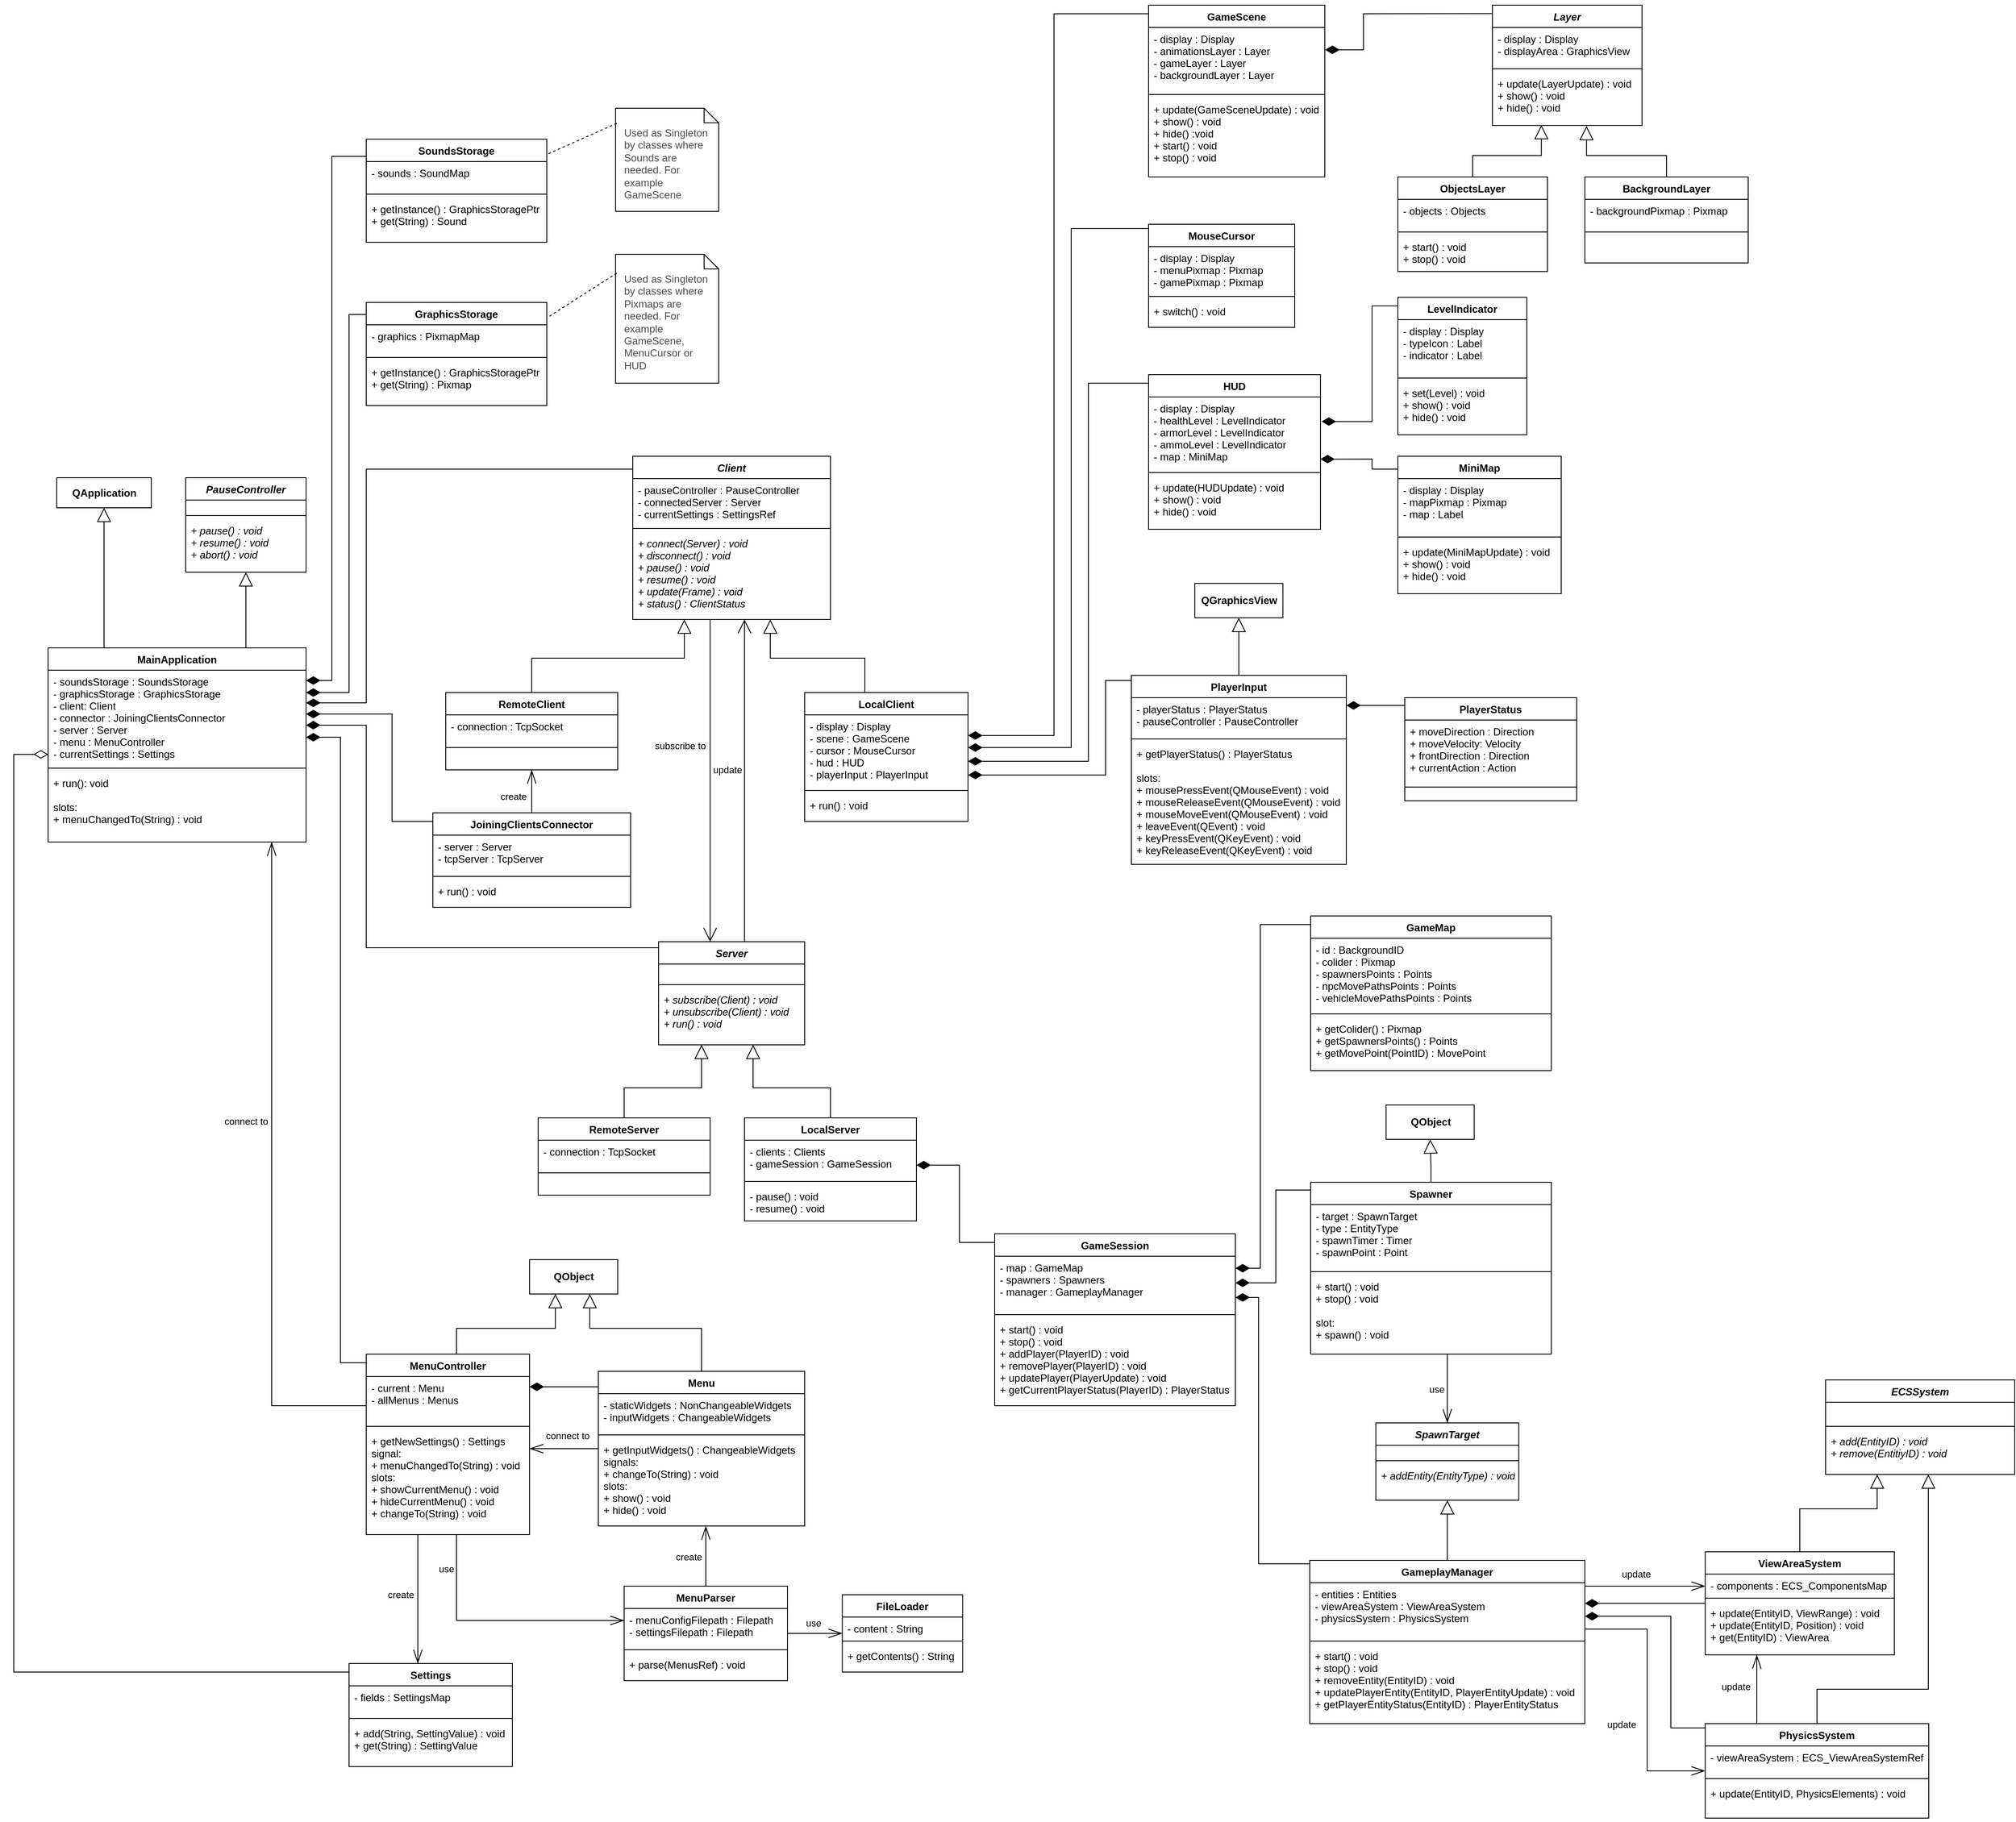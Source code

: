 <mxfile version="18.0.6" type="device"><diagram id="ybjzXieHyn0JRRMIvnlo" name="Strona-1"><mxGraphModel dx="2204" dy="2539" grid="1" gridSize="10" guides="1" tooltips="1" connect="1" arrows="0" fold="1" page="1" pageScale="1" pageWidth="827" pageHeight="1169" math="0" shadow="0"><root><mxCell id="0"/><mxCell id="1" parent="0"/><mxCell id="UTBrPVDNq_zUBes7hR2i-48" style="edgeStyle=orthogonalEdgeStyle;rounded=0;orthogonalLoop=1;jettySize=auto;html=1;endArrow=block;endFill=0;endSize=14;" parent="1" source="UTBrPVDNq_zUBes7hR2i-1" target="UTBrPVDNq_zUBes7hR2i-47" edge="1"><mxGeometry relative="1" as="geometry"><Array as="points"><mxPoint x="205" y="-350"/><mxPoint x="205" y="-350"/></Array></mxGeometry></mxCell><mxCell id="UTBrPVDNq_zUBes7hR2i-1" value="MainApplication" style="swimlane;fontStyle=1;align=center;verticalAlign=top;childLayout=stackLayout;horizontal=1;startSize=26;horizontalStack=0;resizeParent=1;resizeParentMax=0;resizeLast=0;collapsible=1;marginBottom=0;" parent="1" vertex="1"><mxGeometry x="140" y="-282" width="300" height="226" as="geometry"/></mxCell><mxCell id="UTBrPVDNq_zUBes7hR2i-2" value="- soundsStorage : SoundsStorage&#10;- graphicsStorage : GraphicsStorage&#10;- client: Client&#10;- connector : JoiningClientsConnector&#10;- server : Server&#10;- menu : MenuController&#10;- currentSettings : Settings&#10;" style="text;strokeColor=none;fillColor=none;align=left;verticalAlign=top;spacingLeft=4;spacingRight=4;overflow=hidden;rotatable=0;points=[[0,0.5],[1,0.5]];portConstraint=eastwest;" parent="UTBrPVDNq_zUBes7hR2i-1" vertex="1"><mxGeometry y="26" width="300" height="110" as="geometry"/></mxCell><mxCell id="UTBrPVDNq_zUBes7hR2i-3" value="" style="line;strokeWidth=1;fillColor=none;align=left;verticalAlign=middle;spacingTop=-1;spacingLeft=3;spacingRight=3;rotatable=0;labelPosition=right;points=[];portConstraint=eastwest;" parent="UTBrPVDNq_zUBes7hR2i-1" vertex="1"><mxGeometry y="136" width="300" height="8" as="geometry"/></mxCell><mxCell id="UTBrPVDNq_zUBes7hR2i-4" value="+ run(): void&#10;&#10;slots:&#10;+ menuChangedTo(String) : void" style="text;strokeColor=none;fillColor=none;align=left;verticalAlign=top;spacingLeft=4;spacingRight=4;overflow=hidden;rotatable=0;points=[[0,0.5],[1,0.5]];portConstraint=eastwest;" parent="UTBrPVDNq_zUBes7hR2i-1" vertex="1"><mxGeometry y="144" width="300" height="82" as="geometry"/></mxCell><mxCell id="rLUBzJlDn_tjM5czwzCR-1" style="edgeStyle=orthogonalEdgeStyle;rounded=0;orthogonalLoop=1;jettySize=auto;html=1;endArrow=open;endFill=0;endSize=14;" parent="1" source="G27WGiiaCzAnjPOhc22A-13" target="in2eyDOJDBMRCDKq5YES-4" edge="1"><mxGeometry relative="1" as="geometry"><Array as="points"><mxPoint x="910" y="-270"/><mxPoint x="910" y="-270"/></Array></mxGeometry></mxCell><mxCell id="rLUBzJlDn_tjM5czwzCR-2" value="subscribe to" style="edgeLabel;html=1;align=center;verticalAlign=middle;resizable=0;points=[];" parent="rLUBzJlDn_tjM5czwzCR-1" vertex="1" connectable="0"><mxGeometry x="-0.233" y="-1" relative="1" as="geometry"><mxPoint x="-34" y="3" as="offset"/></mxGeometry></mxCell><mxCell id="5MO2-bn_FhInQiJJIIUL-11" style="edgeStyle=orthogonalEdgeStyle;rounded=0;orthogonalLoop=1;jettySize=auto;html=1;endArrow=block;endFill=0;endSize=14;" parent="1" source="UTBrPVDNq_zUBes7hR2i-1" target="5MO2-bn_FhInQiJJIIUL-12" edge="1"><mxGeometry relative="1" as="geometry"><mxPoint x="1125.029" y="-310" as="targetPoint"/><Array as="points"><mxPoint x="370" y="-330"/><mxPoint x="370" y="-330"/></Array></mxGeometry></mxCell><mxCell id="UTBrPVDNq_zUBes7hR2i-5" value="LocalClient" style="swimlane;fontStyle=1;align=center;verticalAlign=top;childLayout=stackLayout;horizontal=1;startSize=26;horizontalStack=0;resizeParent=1;resizeParentMax=0;resizeLast=0;collapsible=1;marginBottom=0;" parent="1" vertex="1"><mxGeometry x="1020" y="-230" width="190" height="150" as="geometry"/></mxCell><mxCell id="UTBrPVDNq_zUBes7hR2i-6" value="- display : Display&#10;- scene : GameScene&#10;- cursor : MouseCursor&#10;- hud : HUD&#10;- playerInput : PlayerInput&#10;" style="text;strokeColor=none;fillColor=none;align=left;verticalAlign=top;spacingLeft=4;spacingRight=4;overflow=hidden;rotatable=0;points=[[0,0.5],[1,0.5]];portConstraint=eastwest;" parent="UTBrPVDNq_zUBes7hR2i-5" vertex="1"><mxGeometry y="26" width="190" height="84" as="geometry"/></mxCell><mxCell id="UTBrPVDNq_zUBes7hR2i-7" value="" style="line;strokeWidth=1;fillColor=none;align=left;verticalAlign=middle;spacingTop=-1;spacingLeft=3;spacingRight=3;rotatable=0;labelPosition=right;points=[];portConstraint=eastwest;" parent="UTBrPVDNq_zUBes7hR2i-5" vertex="1"><mxGeometry y="110" width="190" height="8" as="geometry"/></mxCell><mxCell id="UTBrPVDNq_zUBes7hR2i-8" value="+ run() : void" style="text;strokeColor=none;fillColor=none;align=left;verticalAlign=top;spacingLeft=4;spacingRight=4;overflow=hidden;rotatable=0;points=[[0,0.5],[1,0.5]];portConstraint=eastwest;" parent="UTBrPVDNq_zUBes7hR2i-5" vertex="1"><mxGeometry y="118" width="190" height="32" as="geometry"/></mxCell><mxCell id="UTBrPVDNq_zUBes7hR2i-9" style="edgeStyle=orthogonalEdgeStyle;rounded=0;orthogonalLoop=1;jettySize=auto;html=1;endArrow=diamondThin;endFill=1;endSize=14;" parent="1" source="G27WGiiaCzAnjPOhc22A-13" edge="1" target="UTBrPVDNq_zUBes7hR2i-2"><mxGeometry relative="1" as="geometry"><Array as="points"><mxPoint x="510" y="-490"/><mxPoint x="510" y="-218"/></Array><mxPoint x="850" y="-472.002" as="sourcePoint"/><mxPoint x="440.0" y="-212.108" as="targetPoint"/></mxGeometry></mxCell><mxCell id="UTBrPVDNq_zUBes7hR2i-14" style="edgeStyle=orthogonalEdgeStyle;rounded=0;orthogonalLoop=1;jettySize=auto;html=1;endArrow=diamondThin;endFill=1;endSize=14;" parent="1" edge="1" source="UTBrPVDNq_zUBes7hR2i-10"><mxGeometry relative="1" as="geometry"><Array as="points"><mxPoint x="480" y="550"/><mxPoint x="480" y="-178"/></Array><mxPoint x="530" y="539" as="sourcePoint"/><mxPoint x="440.0" y="-178.0" as="targetPoint"/></mxGeometry></mxCell><mxCell id="UTBrPVDNq_zUBes7hR2i-49" style="edgeStyle=orthogonalEdgeStyle;rounded=0;orthogonalLoop=1;jettySize=auto;html=1;endArrow=openThin;endFill=0;endSize=14;" parent="1" source="UTBrPVDNq_zUBes7hR2i-10" target="UTBrPVDNq_zUBes7hR2i-1" edge="1"><mxGeometry relative="1" as="geometry"><Array as="points"><mxPoint x="400" y="600"/></Array></mxGeometry></mxCell><mxCell id="UTBrPVDNq_zUBes7hR2i-50" value="connect to" style="edgeLabel;html=1;align=center;verticalAlign=middle;resizable=0;points=[];" parent="UTBrPVDNq_zUBes7hR2i-49" vertex="1" connectable="0"><mxGeometry x="0.108" y="-1" relative="1" as="geometry"><mxPoint x="-31" y="-17" as="offset"/></mxGeometry></mxCell><mxCell id="UTBrPVDNq_zUBes7hR2i-10" value="MenuController" style="swimlane;fontStyle=1;align=center;verticalAlign=top;childLayout=stackLayout;horizontal=1;startSize=26;horizontalStack=0;resizeParent=1;resizeParentMax=0;resizeLast=0;collapsible=1;marginBottom=0;" parent="1" vertex="1"><mxGeometry x="510" y="540" width="190" height="210" as="geometry"/></mxCell><mxCell id="UTBrPVDNq_zUBes7hR2i-11" value="- current : Menu&#10;- allMenus : Menus" style="text;strokeColor=none;fillColor=none;align=left;verticalAlign=top;spacingLeft=4;spacingRight=4;overflow=hidden;rotatable=0;points=[[0,0.5],[1,0.5]];portConstraint=eastwest;" parent="UTBrPVDNq_zUBes7hR2i-10" vertex="1"><mxGeometry y="26" width="190" height="54" as="geometry"/></mxCell><mxCell id="UTBrPVDNq_zUBes7hR2i-12" value="" style="line;strokeWidth=1;fillColor=none;align=left;verticalAlign=middle;spacingTop=-1;spacingLeft=3;spacingRight=3;rotatable=0;labelPosition=right;points=[];portConstraint=eastwest;" parent="UTBrPVDNq_zUBes7hR2i-10" vertex="1"><mxGeometry y="80" width="190" height="8" as="geometry"/></mxCell><mxCell id="UTBrPVDNq_zUBes7hR2i-13" value="+ getNewSettings() : Settings&#10;signal:&#10;+ menuChangedTo(String) : void&#10;slots:&#10;+ showCurrentMenu() : void&#10;+ hideCurrentMenu() : void&#10;+ changeTo(String) : void" style="text;strokeColor=none;fillColor=none;align=left;verticalAlign=top;spacingLeft=4;spacingRight=4;overflow=hidden;rotatable=0;points=[[0,0.5],[1,0.5]];portConstraint=eastwest;" parent="UTBrPVDNq_zUBes7hR2i-10" vertex="1"><mxGeometry y="88" width="190" height="122" as="geometry"/></mxCell><mxCell id="UTBrPVDNq_zUBes7hR2i-20" style="edgeStyle=orthogonalEdgeStyle;rounded=0;orthogonalLoop=1;jettySize=auto;html=1;entryX=1;entryY=0.222;entryDx=0;entryDy=0;entryPerimeter=0;endArrow=diamondThin;endFill=1;endSize=14;" parent="1" source="UTBrPVDNq_zUBes7hR2i-15" target="UTBrPVDNq_zUBes7hR2i-11" edge="1"><mxGeometry relative="1" as="geometry"><Array as="points"><mxPoint x="770" y="578"/><mxPoint x="770" y="578"/></Array></mxGeometry></mxCell><mxCell id="UTBrPVDNq_zUBes7hR2i-51" style="edgeStyle=orthogonalEdgeStyle;rounded=0;orthogonalLoop=1;jettySize=auto;html=1;endArrow=openThin;endFill=0;endSize=14;" parent="1" source="UTBrPVDNq_zUBes7hR2i-15" target="UTBrPVDNq_zUBes7hR2i-10" edge="1"><mxGeometry relative="1" as="geometry"><Array as="points"><mxPoint x="625" y="630"/></Array></mxGeometry></mxCell><mxCell id="UTBrPVDNq_zUBes7hR2i-52" value="connect to" style="edgeLabel;html=1;align=center;verticalAlign=middle;resizable=0;points=[];" parent="UTBrPVDNq_zUBes7hR2i-51" vertex="1" connectable="0"><mxGeometry x="-0.211" y="-1" relative="1" as="geometry"><mxPoint x="-5" y="-14" as="offset"/></mxGeometry></mxCell><mxCell id="UTBrPVDNq_zUBes7hR2i-15" value="Menu" style="swimlane;fontStyle=1;align=center;verticalAlign=top;childLayout=stackLayout;horizontal=1;startSize=26;horizontalStack=0;resizeParent=1;resizeParentMax=0;resizeLast=0;collapsible=1;marginBottom=0;" parent="1" vertex="1"><mxGeometry x="780" y="560" width="240" height="180" as="geometry"/></mxCell><mxCell id="UTBrPVDNq_zUBes7hR2i-16" value="- staticWidgets : NonChangeableWidgets&#10;- inputWidgets : ChangeableWidgets" style="text;strokeColor=none;fillColor=none;align=left;verticalAlign=top;spacingLeft=4;spacingRight=4;overflow=hidden;rotatable=0;points=[[0,0.5],[1,0.5]];portConstraint=eastwest;" parent="UTBrPVDNq_zUBes7hR2i-15" vertex="1"><mxGeometry y="26" width="240" height="44" as="geometry"/></mxCell><mxCell id="UTBrPVDNq_zUBes7hR2i-17" value="" style="line;strokeWidth=1;fillColor=none;align=left;verticalAlign=middle;spacingTop=-1;spacingLeft=3;spacingRight=3;rotatable=0;labelPosition=right;points=[];portConstraint=eastwest;" parent="UTBrPVDNq_zUBes7hR2i-15" vertex="1"><mxGeometry y="70" width="240" height="8" as="geometry"/></mxCell><mxCell id="UTBrPVDNq_zUBes7hR2i-18" value="+ getInputWidgets() : ChangeableWidgets&#10;signals:&#10;+ changeTo(String) : void&#10;slots:&#10;+ show() : void&#10;+ hide() : void" style="text;strokeColor=none;fillColor=none;align=left;verticalAlign=top;spacingLeft=4;spacingRight=4;overflow=hidden;rotatable=0;points=[[0,0.5],[1,0.5]];portConstraint=eastwest;" parent="UTBrPVDNq_zUBes7hR2i-15" vertex="1"><mxGeometry y="78" width="240" height="102" as="geometry"/></mxCell><mxCell id="UTBrPVDNq_zUBes7hR2i-25" style="edgeStyle=orthogonalEdgeStyle;rounded=0;orthogonalLoop=1;jettySize=auto;html=1;endArrow=diamondThin;endFill=1;endSize=14;" parent="1" edge="1" target="UTBrPVDNq_zUBes7hR2i-2"><mxGeometry relative="1" as="geometry"><Array as="points"><mxPoint x="510" y="67"/><mxPoint x="510" y="-192"/></Array><mxPoint x="850" y="67" as="sourcePoint"/><mxPoint x="440" y="-183" as="targetPoint"/></mxGeometry></mxCell><mxCell id="rLUBzJlDn_tjM5czwzCR-3" value="update" style="edgeStyle=orthogonalEdgeStyle;rounded=0;orthogonalLoop=1;jettySize=auto;html=1;endArrow=open;endFill=0;endSize=14;" parent="1" source="in2eyDOJDBMRCDKq5YES-4" target="G27WGiiaCzAnjPOhc22A-13" edge="1"><mxGeometry x="0.061" y="20" relative="1" as="geometry"><Array as="points"><mxPoint x="950" y="-200"/><mxPoint x="950" y="-200"/></Array><mxPoint y="-1" as="offset"/></mxGeometry></mxCell><mxCell id="UTBrPVDNq_zUBes7hR2i-21" value="LocalServer" style="swimlane;fontStyle=1;align=center;verticalAlign=top;childLayout=stackLayout;horizontal=1;startSize=26;horizontalStack=0;resizeParent=1;resizeParentMax=0;resizeLast=0;collapsible=1;marginBottom=0;" parent="1" vertex="1"><mxGeometry x="950" y="265" width="200" height="120" as="geometry"/></mxCell><mxCell id="UTBrPVDNq_zUBes7hR2i-22" value="- clients : Clients&#10;- gameSession : GameSession" style="text;strokeColor=none;fillColor=none;align=left;verticalAlign=top;spacingLeft=4;spacingRight=4;overflow=hidden;rotatable=0;points=[[0,0.5],[1,0.5]];portConstraint=eastwest;" parent="UTBrPVDNq_zUBes7hR2i-21" vertex="1"><mxGeometry y="26" width="200" height="44" as="geometry"/></mxCell><mxCell id="UTBrPVDNq_zUBes7hR2i-23" value="" style="line;strokeWidth=1;fillColor=none;align=left;verticalAlign=middle;spacingTop=-1;spacingLeft=3;spacingRight=3;rotatable=0;labelPosition=right;points=[];portConstraint=eastwest;" parent="UTBrPVDNq_zUBes7hR2i-21" vertex="1"><mxGeometry y="70" width="200" height="8" as="geometry"/></mxCell><mxCell id="UTBrPVDNq_zUBes7hR2i-24" value="- pause() : void&#10;- resume() : void" style="text;strokeColor=none;fillColor=none;align=left;verticalAlign=top;spacingLeft=4;spacingRight=4;overflow=hidden;rotatable=0;points=[[0,0.5],[1,0.5]];portConstraint=eastwest;" parent="UTBrPVDNq_zUBes7hR2i-21" vertex="1"><mxGeometry y="78" width="200" height="42" as="geometry"/></mxCell><mxCell id="UTBrPVDNq_zUBes7hR2i-43" style="edgeStyle=orthogonalEdgeStyle;rounded=0;orthogonalLoop=1;jettySize=auto;html=1;endArrow=diamondThin;endFill=1;endSize=14;" parent="1" edge="1"><mxGeometry relative="1" as="geometry"><Array as="points"><mxPoint x="1420" y="-1020"/><mxPoint x="1310" y="-1020"/><mxPoint x="1310" y="-180"/></Array><mxPoint x="1420" y="-1010" as="sourcePoint"/><mxPoint x="1210" y="-180.0" as="targetPoint"/></mxGeometry></mxCell><mxCell id="UTBrPVDNq_zUBes7hR2i-26" value="GameScene" style="swimlane;fontStyle=1;align=center;verticalAlign=top;childLayout=stackLayout;horizontal=1;startSize=26;horizontalStack=0;resizeParent=1;resizeParentMax=0;resizeLast=0;collapsible=1;marginBottom=0;" parent="1" vertex="1"><mxGeometry x="1420" y="-1030" width="205" height="200" as="geometry"/></mxCell><mxCell id="UTBrPVDNq_zUBes7hR2i-27" value="- display : Display&#10;- animationsLayer : Layer&#10;- gameLayer : Layer&#10;- backgroundLayer : Layer&#10;" style="text;strokeColor=none;fillColor=none;align=left;verticalAlign=top;spacingLeft=4;spacingRight=4;overflow=hidden;rotatable=0;points=[[0,0.5],[1,0.5]];portConstraint=eastwest;" parent="UTBrPVDNq_zUBes7hR2i-26" vertex="1"><mxGeometry y="26" width="205" height="74" as="geometry"/></mxCell><mxCell id="UTBrPVDNq_zUBes7hR2i-28" value="" style="line;strokeWidth=1;fillColor=none;align=left;verticalAlign=middle;spacingTop=-1;spacingLeft=3;spacingRight=3;rotatable=0;labelPosition=right;points=[];portConstraint=eastwest;" parent="UTBrPVDNq_zUBes7hR2i-26" vertex="1"><mxGeometry y="100" width="205" height="8" as="geometry"/></mxCell><mxCell id="UTBrPVDNq_zUBes7hR2i-29" value="+ update(GameSceneUpdate) : void&#10;+ show() : void&#10;+ hide() :void&#10;+ start() : void&#10;+ stop() : void&#10;" style="text;strokeColor=none;fillColor=none;align=left;verticalAlign=top;spacingLeft=4;spacingRight=4;overflow=hidden;rotatable=0;points=[[0,0.5],[1,0.5]];portConstraint=eastwest;" parent="UTBrPVDNq_zUBes7hR2i-26" vertex="1"><mxGeometry y="108" width="205" height="92" as="geometry"/></mxCell><mxCell id="UTBrPVDNq_zUBes7hR2i-44" style="edgeStyle=orthogonalEdgeStyle;rounded=0;orthogonalLoop=1;jettySize=auto;html=1;endArrow=diamondThin;endFill=1;endSize=14;" parent="1" source="VLuqZ6IwxMBX5vIu2LNy-3" edge="1"><mxGeometry relative="1" as="geometry"><Array as="points"><mxPoint x="1330" y="-770"/><mxPoint x="1330" y="-166"/></Array><mxPoint x="1420" y="-756" as="sourcePoint"/><mxPoint x="1210" y="-166.0" as="targetPoint"/></mxGeometry></mxCell><mxCell id="UTBrPVDNq_zUBes7hR2i-45" style="edgeStyle=orthogonalEdgeStyle;rounded=0;orthogonalLoop=1;jettySize=auto;html=1;endArrow=diamondThin;endFill=1;endSize=14;" parent="1" source="UTBrPVDNq_zUBes7hR2i-34" target="UTBrPVDNq_zUBes7hR2i-6" edge="1"><mxGeometry relative="1" as="geometry"><Array as="points"><mxPoint x="1350" y="-590"/><mxPoint x="1350" y="-150"/></Array></mxGeometry></mxCell><mxCell id="UTBrPVDNq_zUBes7hR2i-34" value="HUD" style="swimlane;fontStyle=1;align=center;verticalAlign=top;childLayout=stackLayout;horizontal=1;startSize=26;horizontalStack=0;resizeParent=1;resizeParentMax=0;resizeLast=0;collapsible=1;marginBottom=0;" parent="1" vertex="1"><mxGeometry x="1420" y="-600" width="200" height="180" as="geometry"/></mxCell><mxCell id="UTBrPVDNq_zUBes7hR2i-35" value="- display : Display&#10;- healthLevel : LevelIndicator&#10;- armorLevel : LevelIndicator&#10;- ammoLevel : LevelIndicator&#10;- map : MiniMap " style="text;strokeColor=none;fillColor=none;align=left;verticalAlign=top;spacingLeft=4;spacingRight=4;overflow=hidden;rotatable=0;points=[[0,0.5],[1,0.5]];portConstraint=eastwest;" parent="UTBrPVDNq_zUBes7hR2i-34" vertex="1"><mxGeometry y="26" width="200" height="84" as="geometry"/></mxCell><mxCell id="UTBrPVDNq_zUBes7hR2i-36" value="" style="line;strokeWidth=1;fillColor=none;align=left;verticalAlign=middle;spacingTop=-1;spacingLeft=3;spacingRight=3;rotatable=0;labelPosition=right;points=[];portConstraint=eastwest;" parent="UTBrPVDNq_zUBes7hR2i-34" vertex="1"><mxGeometry y="110" width="200" height="8" as="geometry"/></mxCell><mxCell id="UTBrPVDNq_zUBes7hR2i-37" value="+ update(HUDUpdate) : void&#10;+ show() : void&#10;+ hide() : void" style="text;strokeColor=none;fillColor=none;align=left;verticalAlign=top;spacingLeft=4;spacingRight=4;overflow=hidden;rotatable=0;points=[[0,0.5],[1,0.5]];portConstraint=eastwest;" parent="UTBrPVDNq_zUBes7hR2i-34" vertex="1"><mxGeometry y="118" width="200" height="62" as="geometry"/></mxCell><mxCell id="UTBrPVDNq_zUBes7hR2i-47" value="&lt;b&gt;QApplication&lt;/b&gt;" style="html=1;" parent="1" vertex="1"><mxGeometry x="150" y="-480" width="110" height="35" as="geometry"/></mxCell><mxCell id="VLuqZ6IwxMBX5vIu2LNy-3" value="MouseCursor" style="swimlane;fontStyle=1;align=center;verticalAlign=top;childLayout=stackLayout;horizontal=1;startSize=26;horizontalStack=0;resizeParent=1;resizeParentMax=0;resizeLast=0;collapsible=1;marginBottom=0;" parent="1" vertex="1"><mxGeometry x="1420" y="-775" width="170" height="120" as="geometry"/></mxCell><mxCell id="VLuqZ6IwxMBX5vIu2LNy-4" value="- display : Display&#10;- menuPixmap : Pixmap&#10;- gamePixmap : Pixmap" style="text;strokeColor=none;fillColor=none;align=left;verticalAlign=top;spacingLeft=4;spacingRight=4;overflow=hidden;rotatable=0;points=[[0,0.5],[1,0.5]];portConstraint=eastwest;" parent="VLuqZ6IwxMBX5vIu2LNy-3" vertex="1"><mxGeometry y="26" width="170" height="54" as="geometry"/></mxCell><mxCell id="VLuqZ6IwxMBX5vIu2LNy-5" value="" style="line;strokeWidth=1;fillColor=none;align=left;verticalAlign=middle;spacingTop=-1;spacingLeft=3;spacingRight=3;rotatable=0;labelPosition=right;points=[];portConstraint=eastwest;" parent="VLuqZ6IwxMBX5vIu2LNy-3" vertex="1"><mxGeometry y="80" width="170" height="8" as="geometry"/></mxCell><mxCell id="VLuqZ6IwxMBX5vIu2LNy-6" value="+ switch() : void" style="text;strokeColor=none;fillColor=none;align=left;verticalAlign=top;spacingLeft=4;spacingRight=4;overflow=hidden;rotatable=0;points=[[0,0.5],[1,0.5]];portConstraint=eastwest;" parent="VLuqZ6IwxMBX5vIu2LNy-3" vertex="1"><mxGeometry y="88" width="170" height="32" as="geometry"/></mxCell><mxCell id="VLuqZ6IwxMBX5vIu2LNy-15" style="edgeStyle=orthogonalEdgeStyle;rounded=0;orthogonalLoop=1;jettySize=auto;html=1;entryX=1.006;entryY=0.34;entryDx=0;entryDy=0;entryPerimeter=0;endArrow=diamondThin;endFill=1;endSize=14;" parent="1" source="VLuqZ6IwxMBX5vIu2LNy-7" target="UTBrPVDNq_zUBes7hR2i-35" edge="1"><mxGeometry relative="1" as="geometry"><Array as="points"><mxPoint x="1680" y="-680"/><mxPoint x="1680" y="-545"/></Array></mxGeometry></mxCell><mxCell id="VLuqZ6IwxMBX5vIu2LNy-7" value="LevelIndicator" style="swimlane;fontStyle=1;align=center;verticalAlign=top;childLayout=stackLayout;horizontal=1;startSize=26;horizontalStack=0;resizeParent=1;resizeParentMax=0;resizeLast=0;collapsible=1;marginBottom=0;" parent="1" vertex="1"><mxGeometry x="1710" y="-690" width="150" height="160" as="geometry"/></mxCell><mxCell id="VLuqZ6IwxMBX5vIu2LNy-8" value="- display : Display&#10;- typeIcon : Label&#10;- indicator : Label" style="text;strokeColor=none;fillColor=none;align=left;verticalAlign=top;spacingLeft=4;spacingRight=4;overflow=hidden;rotatable=0;points=[[0,0.5],[1,0.5]];portConstraint=eastwest;" parent="VLuqZ6IwxMBX5vIu2LNy-7" vertex="1"><mxGeometry y="26" width="150" height="64" as="geometry"/></mxCell><mxCell id="VLuqZ6IwxMBX5vIu2LNy-9" value="" style="line;strokeWidth=1;fillColor=none;align=left;verticalAlign=middle;spacingTop=-1;spacingLeft=3;spacingRight=3;rotatable=0;labelPosition=right;points=[];portConstraint=eastwest;" parent="VLuqZ6IwxMBX5vIu2LNy-7" vertex="1"><mxGeometry y="90" width="150" height="8" as="geometry"/></mxCell><mxCell id="VLuqZ6IwxMBX5vIu2LNy-10" value="+ set(Level) : void&#10;+ show() : void&#10;+ hide() : void" style="text;strokeColor=none;fillColor=none;align=left;verticalAlign=top;spacingLeft=4;spacingRight=4;overflow=hidden;rotatable=0;points=[[0,0.5],[1,0.5]];portConstraint=eastwest;" parent="VLuqZ6IwxMBX5vIu2LNy-7" vertex="1"><mxGeometry y="98" width="150" height="62" as="geometry"/></mxCell><mxCell id="VLuqZ6IwxMBX5vIu2LNy-16" style="edgeStyle=orthogonalEdgeStyle;rounded=0;orthogonalLoop=1;jettySize=auto;html=1;entryX=0.999;entryY=0.861;entryDx=0;entryDy=0;entryPerimeter=0;endArrow=diamondThin;endFill=1;endSize=14;" parent="1" source="VLuqZ6IwxMBX5vIu2LNy-11" target="UTBrPVDNq_zUBes7hR2i-35" edge="1"><mxGeometry relative="1" as="geometry"><Array as="points"><mxPoint x="1680" y="-490"/><mxPoint x="1680" y="-502"/></Array></mxGeometry></mxCell><mxCell id="VLuqZ6IwxMBX5vIu2LNy-11" value="MiniMap" style="swimlane;fontStyle=1;align=center;verticalAlign=top;childLayout=stackLayout;horizontal=1;startSize=26;horizontalStack=0;resizeParent=1;resizeParentMax=0;resizeLast=0;collapsible=1;marginBottom=0;" parent="1" vertex="1"><mxGeometry x="1710" y="-505" width="190" height="160" as="geometry"/></mxCell><mxCell id="VLuqZ6IwxMBX5vIu2LNy-12" value="- display : Display&#10;- mapPixmap : Pixmap&#10;- map : Label" style="text;strokeColor=none;fillColor=none;align=left;verticalAlign=top;spacingLeft=4;spacingRight=4;overflow=hidden;rotatable=0;points=[[0,0.5],[1,0.5]];portConstraint=eastwest;" parent="VLuqZ6IwxMBX5vIu2LNy-11" vertex="1"><mxGeometry y="26" width="190" height="64" as="geometry"/></mxCell><mxCell id="VLuqZ6IwxMBX5vIu2LNy-13" value="" style="line;strokeWidth=1;fillColor=none;align=left;verticalAlign=middle;spacingTop=-1;spacingLeft=3;spacingRight=3;rotatable=0;labelPosition=right;points=[];portConstraint=eastwest;" parent="VLuqZ6IwxMBX5vIu2LNy-11" vertex="1"><mxGeometry y="90" width="190" height="8" as="geometry"/></mxCell><mxCell id="VLuqZ6IwxMBX5vIu2LNy-14" value="+ update(MiniMapUpdate) : void&#10;+ show() : void&#10;+ hide() : void" style="text;strokeColor=none;fillColor=none;align=left;verticalAlign=top;spacingLeft=4;spacingRight=4;overflow=hidden;rotatable=0;points=[[0,0.5],[1,0.5]];portConstraint=eastwest;" parent="VLuqZ6IwxMBX5vIu2LNy-11" vertex="1"><mxGeometry y="98" width="190" height="62" as="geometry"/></mxCell><mxCell id="VLuqZ6IwxMBX5vIu2LNy-21" style="edgeStyle=orthogonalEdgeStyle;rounded=0;orthogonalLoop=1;jettySize=auto;html=1;entryX=1.002;entryY=0.351;entryDx=0;entryDy=0;entryPerimeter=0;endArrow=diamondThin;endFill=1;endSize=14;exitX=0.004;exitY=0.069;exitDx=0;exitDy=0;exitPerimeter=0;" parent="1" source="VLuqZ6IwxMBX5vIu2LNy-17" target="UTBrPVDNq_zUBes7hR2i-27" edge="1"><mxGeometry relative="1" as="geometry"><Array as="points"><mxPoint x="1818" y="-1020"/><mxPoint x="1670" y="-1020"/><mxPoint x="1670" y="-978"/></Array></mxGeometry></mxCell><mxCell id="VLuqZ6IwxMBX5vIu2LNy-17" value="Layer" style="swimlane;fontStyle=3;align=center;verticalAlign=top;childLayout=stackLayout;horizontal=1;startSize=26;horizontalStack=0;resizeParent=1;resizeParentMax=0;resizeLast=0;collapsible=1;marginBottom=0;" parent="1" vertex="1"><mxGeometry x="1820" y="-1030" width="174" height="140" as="geometry"/></mxCell><mxCell id="VLuqZ6IwxMBX5vIu2LNy-18" value="- display : Display&#10;- displayArea : GraphicsView&#10;" style="text;strokeColor=none;fillColor=none;align=left;verticalAlign=top;spacingLeft=4;spacingRight=4;overflow=hidden;rotatable=0;points=[[0,0.5],[1,0.5]];portConstraint=eastwest;" parent="VLuqZ6IwxMBX5vIu2LNy-17" vertex="1"><mxGeometry y="26" width="174" height="44" as="geometry"/></mxCell><mxCell id="VLuqZ6IwxMBX5vIu2LNy-19" value="" style="line;strokeWidth=1;fillColor=none;align=left;verticalAlign=middle;spacingTop=-1;spacingLeft=3;spacingRight=3;rotatable=0;labelPosition=right;points=[];portConstraint=eastwest;" parent="VLuqZ6IwxMBX5vIu2LNy-17" vertex="1"><mxGeometry y="70" width="174" height="8" as="geometry"/></mxCell><mxCell id="VLuqZ6IwxMBX5vIu2LNy-20" value="+ update(LayerUpdate) : void&#10;+ show() : void&#10;+ hide() : void" style="text;strokeColor=none;fillColor=none;align=left;verticalAlign=top;spacingLeft=4;spacingRight=4;overflow=hidden;rotatable=0;points=[[0,0.5],[1,0.5]];portConstraint=eastwest;" parent="VLuqZ6IwxMBX5vIu2LNy-17" vertex="1"><mxGeometry y="78" width="174" height="62" as="geometry"/></mxCell><mxCell id="VLuqZ6IwxMBX5vIu2LNy-36" style="edgeStyle=orthogonalEdgeStyle;rounded=0;orthogonalLoop=1;jettySize=auto;html=1;endArrow=block;endFill=0;endSize=14;entryX=0.327;entryY=0.993;entryDx=0;entryDy=0;entryPerimeter=0;" parent="1" source="VLuqZ6IwxMBX5vIu2LNy-26" target="VLuqZ6IwxMBX5vIu2LNy-20" edge="1"><mxGeometry relative="1" as="geometry"/></mxCell><mxCell id="VLuqZ6IwxMBX5vIu2LNy-26" value="ObjectsLayer" style="swimlane;fontStyle=1;align=center;verticalAlign=top;childLayout=stackLayout;horizontal=1;startSize=26;horizontalStack=0;resizeParent=1;resizeParentMax=0;resizeLast=0;collapsible=1;marginBottom=0;" parent="1" vertex="1"><mxGeometry x="1710" y="-830" width="174" height="110" as="geometry"/></mxCell><mxCell id="VLuqZ6IwxMBX5vIu2LNy-27" value="- objects : Objects&#10;" style="text;strokeColor=none;fillColor=none;align=left;verticalAlign=top;spacingLeft=4;spacingRight=4;overflow=hidden;rotatable=0;points=[[0,0.5],[1,0.5]];portConstraint=eastwest;" parent="VLuqZ6IwxMBX5vIu2LNy-26" vertex="1"><mxGeometry y="26" width="174" height="34" as="geometry"/></mxCell><mxCell id="VLuqZ6IwxMBX5vIu2LNy-28" value="" style="line;strokeWidth=1;fillColor=none;align=left;verticalAlign=middle;spacingTop=-1;spacingLeft=3;spacingRight=3;rotatable=0;labelPosition=right;points=[];portConstraint=eastwest;" parent="VLuqZ6IwxMBX5vIu2LNy-26" vertex="1"><mxGeometry y="60" width="174" height="8" as="geometry"/></mxCell><mxCell id="VLuqZ6IwxMBX5vIu2LNy-29" value="+ start() : void&#10;+ stop() : void" style="text;strokeColor=none;fillColor=none;align=left;verticalAlign=top;spacingLeft=4;spacingRight=4;overflow=hidden;rotatable=0;points=[[0,0.5],[1,0.5]];portConstraint=eastwest;" parent="VLuqZ6IwxMBX5vIu2LNy-26" vertex="1"><mxGeometry y="68" width="174" height="42" as="geometry"/></mxCell><mxCell id="VLuqZ6IwxMBX5vIu2LNy-37" style="edgeStyle=orthogonalEdgeStyle;rounded=0;orthogonalLoop=1;jettySize=auto;html=1;entryX=0.629;entryY=1.01;entryDx=0;entryDy=0;entryPerimeter=0;endArrow=block;endFill=0;endSize=14;" parent="1" source="VLuqZ6IwxMBX5vIu2LNy-31" target="VLuqZ6IwxMBX5vIu2LNy-20" edge="1"><mxGeometry relative="1" as="geometry"/></mxCell><mxCell id="VLuqZ6IwxMBX5vIu2LNy-31" value="BackgroundLayer" style="swimlane;fontStyle=1;align=center;verticalAlign=top;childLayout=stackLayout;horizontal=1;startSize=26;horizontalStack=0;resizeParent=1;resizeParentMax=0;resizeLast=0;collapsible=1;marginBottom=0;" parent="1" vertex="1"><mxGeometry x="1927.5" y="-830" width="190" height="100" as="geometry"/></mxCell><mxCell id="VLuqZ6IwxMBX5vIu2LNy-32" value="- backgroundPixmap : Pixmap" style="text;strokeColor=none;fillColor=none;align=left;verticalAlign=top;spacingLeft=4;spacingRight=4;overflow=hidden;rotatable=0;points=[[0,0.5],[1,0.5]];portConstraint=eastwest;" parent="VLuqZ6IwxMBX5vIu2LNy-31" vertex="1"><mxGeometry y="26" width="190" height="34" as="geometry"/></mxCell><mxCell id="VLuqZ6IwxMBX5vIu2LNy-33" value="" style="line;strokeWidth=1;fillColor=none;align=left;verticalAlign=middle;spacingTop=-1;spacingLeft=3;spacingRight=3;rotatable=0;labelPosition=right;points=[];portConstraint=eastwest;" parent="VLuqZ6IwxMBX5vIu2LNy-31" vertex="1"><mxGeometry y="60" width="190" height="8" as="geometry"/></mxCell><mxCell id="VLuqZ6IwxMBX5vIu2LNy-34" value="  " style="text;strokeColor=none;fillColor=none;align=left;verticalAlign=top;spacingLeft=4;spacingRight=4;overflow=hidden;rotatable=0;points=[[0,0.5],[1,0.5]];portConstraint=eastwest;" parent="VLuqZ6IwxMBX5vIu2LNy-31" vertex="1"><mxGeometry y="68" width="190" height="32" as="geometry"/></mxCell><mxCell id="5MO2-bn_FhInQiJJIIUL-4" style="edgeStyle=orthogonalEdgeStyle;rounded=0;orthogonalLoop=1;jettySize=auto;html=1;endArrow=block;endFill=0;endSize=14;" parent="1" source="Ci6YaJO2AyVJbJyurlzy-1" target="5MO2-bn_FhInQiJJIIUL-3" edge="1"><mxGeometry relative="1" as="geometry"><Array as="points"><mxPoint x="1507.5" y="-357"/><mxPoint x="1507.5" y="-357"/></Array></mxGeometry></mxCell><mxCell id="5MO2-bn_FhInQiJJIIUL-8" style="edgeStyle=orthogonalEdgeStyle;rounded=0;orthogonalLoop=1;jettySize=auto;html=1;endArrow=diamondThin;endFill=1;endSize=14;" parent="1" edge="1"><mxGeometry relative="1" as="geometry"><Array as="points"><mxPoint x="1370" y="-244"/><mxPoint x="1370" y="-134"/></Array><mxPoint x="1400" y="-244.0" as="sourcePoint"/><mxPoint x="1210" y="-134.0" as="targetPoint"/></mxGeometry></mxCell><mxCell id="Ci6YaJO2AyVJbJyurlzy-1" value="PlayerInput" style="swimlane;fontStyle=1;align=center;verticalAlign=top;childLayout=stackLayout;horizontal=1;startSize=26;horizontalStack=0;resizeParent=1;resizeParentMax=0;resizeLast=0;collapsible=1;marginBottom=0;" parent="1" vertex="1"><mxGeometry x="1400" y="-250" width="250" height="220" as="geometry"/></mxCell><mxCell id="Ci6YaJO2AyVJbJyurlzy-2" value="- playerStatus : PlayerStatus&#10;- pauseController : PauseController" style="text;strokeColor=none;fillColor=none;align=left;verticalAlign=top;spacingLeft=4;spacingRight=4;overflow=hidden;rotatable=0;points=[[0,0.5],[1,0.5]];portConstraint=eastwest;" parent="Ci6YaJO2AyVJbJyurlzy-1" vertex="1"><mxGeometry y="26" width="250" height="44" as="geometry"/></mxCell><mxCell id="Ci6YaJO2AyVJbJyurlzy-3" value="" style="line;strokeWidth=1;fillColor=none;align=left;verticalAlign=middle;spacingTop=-1;spacingLeft=3;spacingRight=3;rotatable=0;labelPosition=right;points=[];portConstraint=eastwest;" parent="Ci6YaJO2AyVJbJyurlzy-1" vertex="1"><mxGeometry y="70" width="250" height="8" as="geometry"/></mxCell><mxCell id="Ci6YaJO2AyVJbJyurlzy-4" value="+ getPlayerStatus() : PlayerStatus&#10;&#10;slots:&#10;+ mousePressEvent(QMouseEvent) : void&#10;+ mouseReleaseEvent(QMouseEvent) : void&#10;+ mouseMoveEvent(QMouseEvent) : void&#10;+ leaveEvent(QEvent) : void&#10;+ keyPressEvent(QKeyEvent) : void&#10;+ keyReleaseEvent(QKeyEvent) : void" style="text;strokeColor=none;fillColor=none;align=left;verticalAlign=top;spacingLeft=4;spacingRight=4;overflow=hidden;rotatable=0;points=[[0,0.5],[1,0.5]];portConstraint=eastwest;" parent="Ci6YaJO2AyVJbJyurlzy-1" vertex="1"><mxGeometry y="78" width="250" height="142" as="geometry"/></mxCell><mxCell id="5MO2-bn_FhInQiJJIIUL-3" value="QGraphicsView" style="html=1;fontStyle=1" parent="1" vertex="1"><mxGeometry x="1473.75" y="-357" width="102.5" height="40" as="geometry"/></mxCell><mxCell id="5MO2-bn_FhInQiJJIIUL-12" value="PauseController" style="swimlane;fontStyle=3;align=center;verticalAlign=top;childLayout=stackLayout;horizontal=1;startSize=26;horizontalStack=0;resizeParent=1;resizeParentMax=0;resizeLast=0;collapsible=1;marginBottom=0;" parent="1" vertex="1"><mxGeometry x="300" y="-480" width="140" height="110" as="geometry"/></mxCell><mxCell id="5MO2-bn_FhInQiJJIIUL-13" value=" " style="text;strokeColor=none;fillColor=none;align=left;verticalAlign=top;spacingLeft=4;spacingRight=4;overflow=hidden;rotatable=0;points=[[0,0.5],[1,0.5]];portConstraint=eastwest;" parent="5MO2-bn_FhInQiJJIIUL-12" vertex="1"><mxGeometry y="26" width="140" height="14" as="geometry"/></mxCell><mxCell id="5MO2-bn_FhInQiJJIIUL-14" value="" style="line;strokeWidth=1;fillColor=none;align=left;verticalAlign=middle;spacingTop=-1;spacingLeft=3;spacingRight=3;rotatable=0;labelPosition=right;points=[];portConstraint=eastwest;" parent="5MO2-bn_FhInQiJJIIUL-12" vertex="1"><mxGeometry y="40" width="140" height="8" as="geometry"/></mxCell><mxCell id="5MO2-bn_FhInQiJJIIUL-15" value="+ pause() : void&#10;+ resume() : void&#10;+ abort() : void" style="text;strokeColor=none;fillColor=none;align=left;verticalAlign=top;spacingLeft=4;spacingRight=4;overflow=hidden;rotatable=0;points=[[0,0.5],[1,0.5]];portConstraint=eastwest;fontStyle=2" parent="5MO2-bn_FhInQiJJIIUL-12" vertex="1"><mxGeometry y="48" width="140" height="62" as="geometry"/></mxCell><mxCell id="G27WGiiaCzAnjPOhc22A-1" value="MenuParser" style="swimlane;fontStyle=1;align=center;verticalAlign=top;childLayout=stackLayout;horizontal=1;startSize=26;horizontalStack=0;resizeParent=1;resizeParentMax=0;resizeLast=0;collapsible=1;marginBottom=0;" parent="1" vertex="1"><mxGeometry x="810" y="810" width="190" height="110" as="geometry"/></mxCell><mxCell id="G27WGiiaCzAnjPOhc22A-2" value="- menuConfigFilepath : Filepath&#10;- settingsFilepath : Filepath" style="text;strokeColor=none;fillColor=none;align=left;verticalAlign=top;spacingLeft=4;spacingRight=4;overflow=hidden;rotatable=0;points=[[0,0.5],[1,0.5]];portConstraint=eastwest;" parent="G27WGiiaCzAnjPOhc22A-1" vertex="1"><mxGeometry y="26" width="190" height="44" as="geometry"/></mxCell><mxCell id="G27WGiiaCzAnjPOhc22A-3" value="" style="line;strokeWidth=1;fillColor=none;align=left;verticalAlign=middle;spacingTop=-1;spacingLeft=3;spacingRight=3;rotatable=0;labelPosition=right;points=[];portConstraint=eastwest;" parent="G27WGiiaCzAnjPOhc22A-1" vertex="1"><mxGeometry y="70" width="190" height="8" as="geometry"/></mxCell><mxCell id="G27WGiiaCzAnjPOhc22A-4" value="+ parse(MenusRef) : void" style="text;strokeColor=none;fillColor=none;align=left;verticalAlign=top;spacingLeft=4;spacingRight=4;overflow=hidden;rotatable=0;points=[[0,0.5],[1,0.5]];portConstraint=eastwest;" parent="G27WGiiaCzAnjPOhc22A-1" vertex="1"><mxGeometry y="78" width="190" height="32" as="geometry"/></mxCell><mxCell id="G27WGiiaCzAnjPOhc22A-5" style="edgeStyle=orthogonalEdgeStyle;rounded=0;orthogonalLoop=1;jettySize=auto;html=1;endArrow=openThin;endFill=0;endSize=14;" parent="1" source="G27WGiiaCzAnjPOhc22A-1" target="UTBrPVDNq_zUBes7hR2i-15" edge="1"><mxGeometry relative="1" as="geometry"><Array as="points"><mxPoint x="900" y="740"/><mxPoint x="900" y="740"/></Array><mxPoint x="635" y="765" as="sourcePoint"/><mxPoint x="635" y="700" as="targetPoint"/></mxGeometry></mxCell><mxCell id="G27WGiiaCzAnjPOhc22A-6" value="create" style="edgeLabel;html=1;align=center;verticalAlign=middle;resizable=0;points=[];" parent="G27WGiiaCzAnjPOhc22A-5" vertex="1" connectable="0"><mxGeometry x="-0.211" y="-1" relative="1" as="geometry"><mxPoint x="-21" y="-7" as="offset"/></mxGeometry></mxCell><mxCell id="G27WGiiaCzAnjPOhc22A-7" style="edgeStyle=orthogonalEdgeStyle;rounded=0;orthogonalLoop=1;jettySize=auto;html=1;endArrow=openThin;endFill=0;endSize=14;" parent="1" source="UTBrPVDNq_zUBes7hR2i-10" target="G27WGiiaCzAnjPOhc22A-1" edge="1"><mxGeometry relative="1" as="geometry"><Array as="points"><mxPoint x="615" y="850"/></Array><mxPoint x="520" y="550" as="sourcePoint"/><mxPoint x="430" y="580" as="targetPoint"/></mxGeometry></mxCell><mxCell id="G27WGiiaCzAnjPOhc22A-8" value="use" style="edgeLabel;html=1;align=center;verticalAlign=middle;resizable=0;points=[];" parent="G27WGiiaCzAnjPOhc22A-7" vertex="1" connectable="0"><mxGeometry x="-0.211" y="-1" relative="1" as="geometry"><mxPoint x="-29" y="-61" as="offset"/></mxGeometry></mxCell><mxCell id="G27WGiiaCzAnjPOhc22A-9" value="GameSession" style="swimlane;fontStyle=1;align=center;verticalAlign=top;childLayout=stackLayout;horizontal=1;startSize=26;horizontalStack=0;resizeParent=1;resizeParentMax=0;resizeLast=0;collapsible=1;marginBottom=0;" parent="1" vertex="1"><mxGeometry x="1241" y="400" width="280" height="200" as="geometry"/></mxCell><mxCell id="G27WGiiaCzAnjPOhc22A-10" value="- map : GameMap&#10;- spawners : Spawners&#10;- manager : GameplayManager" style="text;strokeColor=none;fillColor=none;align=left;verticalAlign=top;spacingLeft=4;spacingRight=4;overflow=hidden;rotatable=0;points=[[0,0.5],[1,0.5]];portConstraint=eastwest;fontStyle=0" parent="G27WGiiaCzAnjPOhc22A-9" vertex="1"><mxGeometry y="26" width="280" height="64" as="geometry"/></mxCell><mxCell id="G27WGiiaCzAnjPOhc22A-11" value="" style="line;strokeWidth=1;fillColor=none;align=left;verticalAlign=middle;spacingTop=-1;spacingLeft=3;spacingRight=3;rotatable=0;labelPosition=right;points=[];portConstraint=eastwest;" parent="G27WGiiaCzAnjPOhc22A-9" vertex="1"><mxGeometry y="90" width="280" height="8" as="geometry"/></mxCell><mxCell id="G27WGiiaCzAnjPOhc22A-12" value="+ start() : void&#10;+ stop() : void&#10;+ addPlayer(PlayerID) : void&#10;+ removePlayer(PlayerID) : void&#10;+ updatePlayer(PlayerUpdate) : void&#10;+ getCurrentPlayerStatus(PlayerID) : PlayerStatus" style="text;strokeColor=none;fillColor=none;align=left;verticalAlign=top;spacingLeft=4;spacingRight=4;overflow=hidden;rotatable=0;points=[[0,0.5],[1,0.5]];portConstraint=eastwest;" parent="G27WGiiaCzAnjPOhc22A-9" vertex="1"><mxGeometry y="98" width="280" height="102" as="geometry"/></mxCell><mxCell id="G27WGiiaCzAnjPOhc22A-13" value="Client" style="swimlane;fontStyle=3;align=center;verticalAlign=top;childLayout=stackLayout;horizontal=1;startSize=26;horizontalStack=0;resizeParent=1;resizeParentMax=0;resizeLast=0;collapsible=1;marginBottom=0;" parent="1" vertex="1"><mxGeometry x="820" y="-505" width="230" height="190" as="geometry"/></mxCell><mxCell id="G27WGiiaCzAnjPOhc22A-14" value="- pauseController : PauseController&#10;- connectedServer : Server&#10;- currentSettings : SettingsRef&#10;" style="text;strokeColor=none;fillColor=none;align=left;verticalAlign=top;spacingLeft=4;spacingRight=4;overflow=hidden;rotatable=0;points=[[0,0.5],[1,0.5]];portConstraint=eastwest;" parent="G27WGiiaCzAnjPOhc22A-13" vertex="1"><mxGeometry y="26" width="230" height="54" as="geometry"/></mxCell><mxCell id="G27WGiiaCzAnjPOhc22A-15" value="" style="line;strokeWidth=1;fillColor=none;align=left;verticalAlign=middle;spacingTop=-1;spacingLeft=3;spacingRight=3;rotatable=0;labelPosition=right;points=[];portConstraint=eastwest;" parent="G27WGiiaCzAnjPOhc22A-13" vertex="1"><mxGeometry y="80" width="230" height="8" as="geometry"/></mxCell><mxCell id="G27WGiiaCzAnjPOhc22A-16" value="+ connect(Server) : void&#10;+ disconnect() : void&#10;+ pause() : void&#10;+ resume() : void&#10;+ update(Frame) : void&#10;+ status() : ClientStatus" style="text;strokeColor=none;fillColor=none;align=left;verticalAlign=top;spacingLeft=4;spacingRight=4;overflow=hidden;rotatable=0;points=[[0,0.5],[1,0.5]];portConstraint=eastwest;fontStyle=2" parent="G27WGiiaCzAnjPOhc22A-13" vertex="1"><mxGeometry y="88" width="230" height="102" as="geometry"/></mxCell><mxCell id="in2eyDOJDBMRCDKq5YES-1" value="" style="endArrow=none;html=1;rounded=0;edgeStyle=orthogonalEdgeStyle;startArrow=block;startFill=0;startSize=14;endSize=14;" parent="1" source="G27WGiiaCzAnjPOhc22A-13" target="UTBrPVDNq_zUBes7hR2i-5" edge="1"><mxGeometry width="50" height="50" relative="1" as="geometry"><mxPoint x="1000" y="-345" as="sourcePoint"/><mxPoint x="890" y="-150" as="targetPoint"/><Array as="points"><mxPoint x="980" y="-270"/><mxPoint x="1090" y="-270"/></Array></mxGeometry></mxCell><mxCell id="in2eyDOJDBMRCDKq5YES-2" style="edgeStyle=orthogonalEdgeStyle;rounded=0;orthogonalLoop=1;jettySize=auto;html=1;endArrow=diamondThin;endFill=1;endSize=14;" parent="1" source="G27WGiiaCzAnjPOhc22A-9" target="UTBrPVDNq_zUBes7hR2i-21" edge="1"><mxGeometry relative="1" as="geometry"><Array as="points"><mxPoint x="1200" y="410"/><mxPoint x="1200" y="320"/></Array><mxPoint x="1070" y="-69.96" as="sourcePoint"/><mxPoint x="910" y="-177" as="targetPoint"/></mxGeometry></mxCell><mxCell id="in2eyDOJDBMRCDKq5YES-4" value="Server" style="swimlane;fontStyle=3;align=center;verticalAlign=top;childLayout=stackLayout;horizontal=1;startSize=26;horizontalStack=0;resizeParent=1;resizeParentMax=0;resizeLast=0;collapsible=1;marginBottom=0;" parent="1" vertex="1"><mxGeometry x="850" y="60" width="170" height="120" as="geometry"/></mxCell><mxCell id="in2eyDOJDBMRCDKq5YES-5" value=" " style="text;strokeColor=none;fillColor=none;align=left;verticalAlign=top;spacingLeft=4;spacingRight=4;overflow=hidden;rotatable=0;points=[[0,0.5],[1,0.5]];portConstraint=eastwest;" parent="in2eyDOJDBMRCDKq5YES-4" vertex="1"><mxGeometry y="26" width="170" height="20" as="geometry"/></mxCell><mxCell id="in2eyDOJDBMRCDKq5YES-6" value="" style="line;strokeWidth=1;fillColor=none;align=left;verticalAlign=middle;spacingTop=-1;spacingLeft=3;spacingRight=3;rotatable=0;labelPosition=right;points=[];portConstraint=eastwest;" parent="in2eyDOJDBMRCDKq5YES-4" vertex="1"><mxGeometry y="46" width="170" height="8" as="geometry"/></mxCell><mxCell id="in2eyDOJDBMRCDKq5YES-7" value="+ subscribe(Client) : void&#10;+ unsubscribe(Client) : void&#10;+ run() : void" style="text;strokeColor=none;fillColor=none;align=left;verticalAlign=top;spacingLeft=4;spacingRight=4;overflow=hidden;rotatable=0;points=[[0,0.5],[1,0.5]];portConstraint=eastwest;fontStyle=2" parent="in2eyDOJDBMRCDKq5YES-4" vertex="1"><mxGeometry y="54" width="170" height="66" as="geometry"/></mxCell><mxCell id="in2eyDOJDBMRCDKq5YES-8" value="" style="endArrow=none;html=1;rounded=0;edgeStyle=orthogonalEdgeStyle;startArrow=block;startFill=0;startSize=14;endSize=14;" parent="1" source="in2eyDOJDBMRCDKq5YES-4" target="UTBrPVDNq_zUBes7hR2i-21" edge="1"><mxGeometry width="50" height="50" relative="1" as="geometry"><mxPoint x="560.003" y="401.0" as="sourcePoint"/><mxPoint x="640.003" y="481.0" as="targetPoint"/><Array as="points"><mxPoint x="960" y="230"/><mxPoint x="1050" y="230"/></Array></mxGeometry></mxCell><mxCell id="in2eyDOJDBMRCDKq5YES-13" style="edgeStyle=orthogonalEdgeStyle;rounded=0;orthogonalLoop=1;jettySize=auto;html=1;endArrow=diamondThin;endFill=1;endSize=14;startArrow=none;" parent="1" edge="1"><mxGeometry relative="1" as="geometry"><Array as="points"><mxPoint x="1680" y="-215.02"/><mxPoint x="1680" y="-215.02"/></Array><mxPoint x="1717.5" y="-215.002" as="sourcePoint"/><mxPoint x="1650.0" y="-215.002" as="targetPoint"/></mxGeometry></mxCell><mxCell id="01DIVxnE-MozRlHaw3RA-1" value="GameMap" style="swimlane;fontStyle=1;align=center;verticalAlign=top;childLayout=stackLayout;horizontal=1;startSize=26;horizontalStack=0;resizeParent=1;resizeParentMax=0;resizeLast=0;collapsible=1;marginBottom=0;" parent="1" vertex="1"><mxGeometry x="1608.5" y="30" width="280" height="180" as="geometry"/></mxCell><mxCell id="01DIVxnE-MozRlHaw3RA-2" value="- id : BackgroundID&#10;- colider : Pixmap&#10;- spawnersPoints : Points&#10;- npcMovePathsPoints : Points&#10;- vehicleMovePathsPoints : Points" style="text;strokeColor=none;fillColor=none;align=left;verticalAlign=top;spacingLeft=4;spacingRight=4;overflow=hidden;rotatable=0;points=[[0,0.5],[1,0.5]];portConstraint=eastwest;" parent="01DIVxnE-MozRlHaw3RA-1" vertex="1"><mxGeometry y="26" width="280" height="84" as="geometry"/></mxCell><mxCell id="01DIVxnE-MozRlHaw3RA-3" value="" style="line;strokeWidth=1;fillColor=none;align=left;verticalAlign=middle;spacingTop=-1;spacingLeft=3;spacingRight=3;rotatable=0;labelPosition=right;points=[];portConstraint=eastwest;" parent="01DIVxnE-MozRlHaw3RA-1" vertex="1"><mxGeometry y="110" width="280" height="8" as="geometry"/></mxCell><mxCell id="01DIVxnE-MozRlHaw3RA-4" value="+ getColider() : Pixmap&#10;+ getSpawnersPoints() : Points&#10;+ getMovePoint(PointID) : MovePoint" style="text;strokeColor=none;fillColor=none;align=left;verticalAlign=top;spacingLeft=4;spacingRight=4;overflow=hidden;rotatable=0;points=[[0,0.5],[1,0.5]];portConstraint=eastwest;" parent="01DIVxnE-MozRlHaw3RA-1" vertex="1"><mxGeometry y="118" width="280" height="62" as="geometry"/></mxCell><mxCell id="01DIVxnE-MozRlHaw3RA-5" style="edgeStyle=orthogonalEdgeStyle;rounded=0;orthogonalLoop=1;jettySize=auto;html=1;endArrow=diamondThin;endFill=1;endSize=14;" parent="1" source="01DIVxnE-MozRlHaw3RA-1" target="G27WGiiaCzAnjPOhc22A-10" edge="1"><mxGeometry relative="1" as="geometry"><Array as="points"><mxPoint x="1550" y="40"/><mxPoint x="1550" y="440"/></Array><mxPoint x="1240" y="280" as="sourcePoint"/><mxPoint x="1510" y="295" as="targetPoint"/></mxGeometry></mxCell><mxCell id="01DIVxnE-MozRlHaw3RA-6" value="Spawner" style="swimlane;fontStyle=1;align=center;verticalAlign=top;childLayout=stackLayout;horizontal=1;startSize=26;horizontalStack=0;resizeParent=1;resizeParentMax=0;resizeLast=0;collapsible=1;marginBottom=0;" parent="1" vertex="1"><mxGeometry x="1608.5" y="340" width="280" height="200" as="geometry"/></mxCell><mxCell id="01DIVxnE-MozRlHaw3RA-7" value="- target : SpawnTarget&#10;- type : EntityType&#10;- spawnTimer : Timer&#10;- spawnPoint : Point" style="text;strokeColor=none;fillColor=none;align=left;verticalAlign=top;spacingLeft=4;spacingRight=4;overflow=hidden;rotatable=0;points=[[0,0.5],[1,0.5]];portConstraint=eastwest;" parent="01DIVxnE-MozRlHaw3RA-6" vertex="1"><mxGeometry y="26" width="280" height="74" as="geometry"/></mxCell><mxCell id="01DIVxnE-MozRlHaw3RA-8" value="" style="line;strokeWidth=1;fillColor=none;align=left;verticalAlign=middle;spacingTop=-1;spacingLeft=3;spacingRight=3;rotatable=0;labelPosition=right;points=[];portConstraint=eastwest;" parent="01DIVxnE-MozRlHaw3RA-6" vertex="1"><mxGeometry y="100" width="280" height="8" as="geometry"/></mxCell><mxCell id="01DIVxnE-MozRlHaw3RA-9" value="+ start() : void&#10;+ stop() : void&#10;&#10;slot:&#10;+ spawn() : void" style="text;strokeColor=none;fillColor=none;align=left;verticalAlign=top;spacingLeft=4;spacingRight=4;overflow=hidden;rotatable=0;points=[[0,0.5],[1,0.5]];portConstraint=eastwest;" parent="01DIVxnE-MozRlHaw3RA-6" vertex="1"><mxGeometry y="108" width="280" height="92" as="geometry"/></mxCell><mxCell id="01DIVxnE-MozRlHaw3RA-10" value="QObject" style="html=1;fontStyle=1" parent="1" vertex="1"><mxGeometry x="1696.25" y="250" width="102.5" height="40" as="geometry"/></mxCell><mxCell id="01DIVxnE-MozRlHaw3RA-11" style="edgeStyle=orthogonalEdgeStyle;rounded=0;orthogonalLoop=1;jettySize=auto;html=1;endSize=14;endArrow=block;endFill=0;" parent="1" source="01DIVxnE-MozRlHaw3RA-6" target="01DIVxnE-MozRlHaw3RA-10" edge="1"><mxGeometry relative="1" as="geometry"><mxPoint x="1636.5" y="-183" as="sourcePoint"/><mxPoint x="1747.5" y="-100" as="targetPoint"/><Array as="points"/></mxGeometry></mxCell><mxCell id="01DIVxnE-MozRlHaw3RA-12" style="edgeStyle=orthogonalEdgeStyle;rounded=0;orthogonalLoop=1;jettySize=auto;html=1;endArrow=diamondThin;endFill=1;endSize=14;" parent="1" edge="1"><mxGeometry relative="1" as="geometry"><Array as="points"><mxPoint x="1568" y="349"/><mxPoint x="1568" y="457"/></Array><mxPoint x="1609" y="349.0" as="sourcePoint"/><mxPoint x="1521" y="457" as="targetPoint"/></mxGeometry></mxCell><mxCell id="01DIVxnE-MozRlHaw3RA-13" value="GameplayManager" style="swimlane;fontStyle=1;align=center;verticalAlign=top;childLayout=stackLayout;horizontal=1;startSize=26;horizontalStack=0;resizeParent=1;resizeParentMax=0;resizeLast=0;collapsible=1;marginBottom=0;" parent="1" vertex="1"><mxGeometry x="1607.5" y="780" width="320" height="190" as="geometry"/></mxCell><mxCell id="01DIVxnE-MozRlHaw3RA-14" value="- entities : Entities&#10;- viewAreaSystem : ViewAreaSystem&#10;- physicsSystem : PhysicsSystem" style="text;strokeColor=none;fillColor=none;align=left;verticalAlign=top;spacingLeft=4;spacingRight=4;overflow=hidden;rotatable=0;points=[[0,0.5],[1,0.5]];portConstraint=eastwest;" parent="01DIVxnE-MozRlHaw3RA-13" vertex="1"><mxGeometry y="26" width="320" height="64" as="geometry"/></mxCell><mxCell id="01DIVxnE-MozRlHaw3RA-15" value="" style="line;strokeWidth=1;fillColor=none;align=left;verticalAlign=middle;spacingTop=-1;spacingLeft=3;spacingRight=3;rotatable=0;labelPosition=right;points=[];portConstraint=eastwest;" parent="01DIVxnE-MozRlHaw3RA-13" vertex="1"><mxGeometry y="90" width="320" height="8" as="geometry"/></mxCell><mxCell id="01DIVxnE-MozRlHaw3RA-16" value="+ start() : void&#10;+ stop() : void&#10;+ removeEntity(EntityID) : void&#10;+ updatePlayerEntity(EntityID, PlayerEntityUpdate) : void&#10;+ getPlayerEntityStatus(EntityID) : PlayerEntityStatus" style="text;strokeColor=none;fillColor=none;align=left;verticalAlign=top;spacingLeft=4;spacingRight=4;overflow=hidden;rotatable=0;points=[[0,0.5],[1,0.5]];portConstraint=eastwest;" parent="01DIVxnE-MozRlHaw3RA-13" vertex="1"><mxGeometry y="98" width="320" height="92" as="geometry"/></mxCell><mxCell id="01DIVxnE-MozRlHaw3RA-18" value="SpawnTarget" style="swimlane;fontStyle=3;align=center;verticalAlign=top;childLayout=stackLayout;horizontal=1;startSize=26;horizontalStack=0;resizeParent=1;resizeParentMax=0;resizeLast=0;collapsible=1;marginBottom=0;" parent="1" vertex="1"><mxGeometry x="1684.38" y="620" width="166.25" height="90" as="geometry"/></mxCell><mxCell id="01DIVxnE-MozRlHaw3RA-19" value=" " style="text;strokeColor=none;fillColor=none;align=left;verticalAlign=top;spacingLeft=4;spacingRight=4;overflow=hidden;rotatable=0;points=[[0,0.5],[1,0.5]];portConstraint=eastwest;" parent="01DIVxnE-MozRlHaw3RA-18" vertex="1"><mxGeometry y="26" width="166.25" height="14" as="geometry"/></mxCell><mxCell id="01DIVxnE-MozRlHaw3RA-20" value="" style="line;strokeWidth=1;fillColor=none;align=left;verticalAlign=middle;spacingTop=-1;spacingLeft=3;spacingRight=3;rotatable=0;labelPosition=right;points=[];portConstraint=eastwest;" parent="01DIVxnE-MozRlHaw3RA-18" vertex="1"><mxGeometry y="40" width="166.25" height="8" as="geometry"/></mxCell><mxCell id="01DIVxnE-MozRlHaw3RA-21" value="+ addEntity(EntityType) : void" style="text;strokeColor=none;fillColor=none;align=left;verticalAlign=top;spacingLeft=4;spacingRight=4;overflow=hidden;rotatable=0;points=[[0,0.5],[1,0.5]];portConstraint=eastwest;fontStyle=2" parent="01DIVxnE-MozRlHaw3RA-18" vertex="1"><mxGeometry y="48" width="166.25" height="42" as="geometry"/></mxCell><mxCell id="01DIVxnE-MozRlHaw3RA-22" style="edgeStyle=orthogonalEdgeStyle;rounded=0;orthogonalLoop=1;jettySize=auto;html=1;endSize=14;endArrow=block;endFill=0;" parent="1" source="01DIVxnE-MozRlHaw3RA-13" target="01DIVxnE-MozRlHaw3RA-18" edge="1"><mxGeometry relative="1" as="geometry"><mxPoint x="1438.5" y="550" as="sourcePoint"/><mxPoint x="1437.6" y="500" as="targetPoint"/><Array as="points"/></mxGeometry></mxCell><mxCell id="01DIVxnE-MozRlHaw3RA-23" style="edgeStyle=orthogonalEdgeStyle;rounded=0;orthogonalLoop=1;jettySize=auto;html=1;endArrow=diamondThin;endFill=1;endSize=14;" parent="1" edge="1"><mxGeometry relative="1" as="geometry"><Array as="points"><mxPoint x="1548" y="784"/><mxPoint x="1548" y="474"/></Array><mxPoint x="1607.5" y="784" as="sourcePoint"/><mxPoint x="1521" y="474" as="targetPoint"/></mxGeometry></mxCell><mxCell id="01DIVxnE-MozRlHaw3RA-25" style="edgeStyle=orthogonalEdgeStyle;rounded=0;orthogonalLoop=1;jettySize=auto;html=1;endArrow=openThin;endFill=0;endSize=14;" parent="1" source="01DIVxnE-MozRlHaw3RA-6" target="01DIVxnE-MozRlHaw3RA-18" edge="1"><mxGeometry relative="1" as="geometry"><Array as="points"><mxPoint x="1767.5" y="590"/><mxPoint x="1767.5" y="590"/></Array><mxPoint x="107.5" y="-110" as="sourcePoint"/><mxPoint x="1737.5" y="650.526" as="targetPoint"/></mxGeometry></mxCell><mxCell id="01DIVxnE-MozRlHaw3RA-26" value="use" style="edgeLabel;html=1;align=center;verticalAlign=middle;resizable=0;points=[];" parent="01DIVxnE-MozRlHaw3RA-25" vertex="1" connectable="0"><mxGeometry x="-0.211" y="-1" relative="1" as="geometry"><mxPoint x="-12" y="9" as="offset"/></mxGeometry></mxCell><mxCell id="01DIVxnE-MozRlHaw3RA-38" style="edgeStyle=orthogonalEdgeStyle;rounded=0;orthogonalLoop=1;jettySize=auto;html=1;endArrow=diamondThin;endFill=1;endSize=14;fontStyle=0" parent="1" source="8jqdYVEP_97D0Pi5SaY6-1" target="01DIVxnE-MozRlHaw3RA-14" edge="1"><mxGeometry relative="1" as="geometry"><Array as="points"><mxPoint x="1977.5" y="830"/><mxPoint x="1977.5" y="830"/></Array><mxPoint x="2017.5" y="942.0" as="sourcePoint"/><mxPoint x="1927.5" y="832.0" as="targetPoint"/></mxGeometry></mxCell><mxCell id="8jqdYVEP_97D0Pi5SaY6-1" value="ViewAreaSystem" style="swimlane;fontStyle=1;align=center;verticalAlign=top;childLayout=stackLayout;horizontal=1;startSize=26;horizontalStack=0;resizeParent=1;resizeParentMax=0;resizeLast=0;collapsible=1;marginBottom=0;" parent="1" vertex="1"><mxGeometry x="2067.5" y="770" width="220" height="120" as="geometry"/></mxCell><mxCell id="8jqdYVEP_97D0Pi5SaY6-2" value="- components : ECS_ComponentsMap " style="text;strokeColor=none;fillColor=none;align=left;verticalAlign=top;spacingLeft=4;spacingRight=4;overflow=hidden;rotatable=0;points=[[0,0.5],[1,0.5]];portConstraint=eastwest;" parent="8jqdYVEP_97D0Pi5SaY6-1" vertex="1"><mxGeometry y="26" width="220" height="24" as="geometry"/></mxCell><mxCell id="8jqdYVEP_97D0Pi5SaY6-3" value="" style="line;strokeWidth=1;fillColor=none;align=left;verticalAlign=middle;spacingTop=-1;spacingLeft=3;spacingRight=3;rotatable=0;labelPosition=right;points=[];portConstraint=eastwest;" parent="8jqdYVEP_97D0Pi5SaY6-1" vertex="1"><mxGeometry y="50" width="220" height="8" as="geometry"/></mxCell><mxCell id="8jqdYVEP_97D0Pi5SaY6-4" value="+ update(EntityID, ViewRange) : void&#10;+ update(EntityID, Position) : void&#10;+ get(EntityID) : ViewArea" style="text;strokeColor=none;fillColor=none;align=left;verticalAlign=top;spacingLeft=4;spacingRight=4;overflow=hidden;rotatable=0;points=[[0,0.5],[1,0.5]];portConstraint=eastwest;" parent="8jqdYVEP_97D0Pi5SaY6-1" vertex="1"><mxGeometry y="58" width="220" height="62" as="geometry"/></mxCell><mxCell id="8jqdYVEP_97D0Pi5SaY6-5" value="PhysicsSystem" style="swimlane;fontStyle=1;align=center;verticalAlign=top;childLayout=stackLayout;horizontal=1;startSize=26;horizontalStack=0;resizeParent=1;resizeParentMax=0;resizeLast=0;collapsible=1;marginBottom=0;" parent="1" vertex="1"><mxGeometry x="2067.5" y="970" width="260" height="110" as="geometry"/></mxCell><mxCell id="8jqdYVEP_97D0Pi5SaY6-6" value="- viewAreaSystem : ECS_ViewAreaSystemRef" style="text;strokeColor=none;fillColor=none;align=left;verticalAlign=top;spacingLeft=4;spacingRight=4;overflow=hidden;rotatable=0;points=[[0,0.5],[1,0.5]];portConstraint=eastwest;fontStyle=0" parent="8jqdYVEP_97D0Pi5SaY6-5" vertex="1"><mxGeometry y="26" width="260" height="34" as="geometry"/></mxCell><mxCell id="8jqdYVEP_97D0Pi5SaY6-7" value="" style="line;strokeWidth=1;fillColor=none;align=left;verticalAlign=middle;spacingTop=-1;spacingLeft=3;spacingRight=3;rotatable=0;labelPosition=right;points=[];portConstraint=eastwest;" parent="8jqdYVEP_97D0Pi5SaY6-5" vertex="1"><mxGeometry y="60" width="260" height="8" as="geometry"/></mxCell><mxCell id="8jqdYVEP_97D0Pi5SaY6-8" value="+ update(EntityID, PhysicsElements) : void " style="text;strokeColor=none;fillColor=none;align=left;verticalAlign=top;spacingLeft=4;spacingRight=4;overflow=hidden;rotatable=0;points=[[0,0.5],[1,0.5]];portConstraint=eastwest;" parent="8jqdYVEP_97D0Pi5SaY6-5" vertex="1"><mxGeometry y="68" width="260" height="42" as="geometry"/></mxCell><mxCell id="8jqdYVEP_97D0Pi5SaY6-9" style="edgeStyle=orthogonalEdgeStyle;rounded=0;orthogonalLoop=1;jettySize=auto;html=1;endSize=14;endArrow=block;endFill=0;exitX=0.5;exitY=0;exitDx=0;exitDy=0;" parent="1" source="8jqdYVEP_97D0Pi5SaY6-1" target="8jqdYVEP_97D0Pi5SaY6-19" edge="1"><mxGeometry relative="1" as="geometry"><mxPoint x="1827.5" y="790" as="sourcePoint"/><mxPoint x="2267.5" y="676" as="targetPoint"/><Array as="points"><mxPoint x="2177.5" y="720"/><mxPoint x="2267.5" y="720"/></Array></mxGeometry></mxCell><mxCell id="8jqdYVEP_97D0Pi5SaY6-11" style="edgeStyle=orthogonalEdgeStyle;rounded=0;orthogonalLoop=1;jettySize=auto;html=1;endSize=14;endArrow=block;endFill=0;" parent="1" source="8jqdYVEP_97D0Pi5SaY6-5" target="8jqdYVEP_97D0Pi5SaY6-19" edge="1"><mxGeometry relative="1" as="geometry"><mxPoint x="2017.5" y="1180" as="sourcePoint"/><mxPoint x="2327.5" y="676" as="targetPoint"/><Array as="points"><mxPoint x="2197" y="930"/><mxPoint x="2327" y="930"/></Array></mxGeometry></mxCell><mxCell id="8jqdYVEP_97D0Pi5SaY6-12" style="edgeStyle=orthogonalEdgeStyle;rounded=0;orthogonalLoop=1;jettySize=auto;html=1;endArrow=openThin;endFill=0;endSize=14;" parent="1" source="01DIVxnE-MozRlHaw3RA-13" target="8jqdYVEP_97D0Pi5SaY6-1" edge="1"><mxGeometry relative="1" as="geometry"><Array as="points"><mxPoint x="1977.5" y="810"/><mxPoint x="1977.5" y="810"/></Array><mxPoint x="1578.5" y="570" as="sourcePoint"/><mxPoint x="1657.5" y="570" as="targetPoint"/></mxGeometry></mxCell><mxCell id="8jqdYVEP_97D0Pi5SaY6-13" value="update" style="edgeLabel;html=1;align=center;verticalAlign=middle;resizable=0;points=[];" parent="8jqdYVEP_97D0Pi5SaY6-12" vertex="1" connectable="0"><mxGeometry x="-0.211" y="-1" relative="1" as="geometry"><mxPoint x="4" y="-15" as="offset"/></mxGeometry></mxCell><mxCell id="8jqdYVEP_97D0Pi5SaY6-14" style="edgeStyle=orthogonalEdgeStyle;rounded=0;orthogonalLoop=1;jettySize=auto;html=1;endArrow=openThin;endFill=0;endSize=14;" parent="1" source="01DIVxnE-MozRlHaw3RA-13" target="8jqdYVEP_97D0Pi5SaY6-5" edge="1"><mxGeometry relative="1" as="geometry"><Array as="points"><mxPoint x="2000" y="860"/><mxPoint x="2000" y="1025"/></Array><mxPoint x="1777.5" y="930" as="sourcePoint"/><mxPoint x="1857.5" y="1260" as="targetPoint"/></mxGeometry></mxCell><mxCell id="8jqdYVEP_97D0Pi5SaY6-15" value="update" style="edgeLabel;html=1;align=center;verticalAlign=middle;resizable=0;points=[];" parent="8jqdYVEP_97D0Pi5SaY6-14" vertex="1" connectable="0"><mxGeometry x="-0.211" y="-1" relative="1" as="geometry"><mxPoint x="-29" y="63" as="offset"/></mxGeometry></mxCell><mxCell id="8jqdYVEP_97D0Pi5SaY6-16" style="edgeStyle=orthogonalEdgeStyle;rounded=0;orthogonalLoop=1;jettySize=auto;html=1;endArrow=openThin;endFill=0;endSize=14;" parent="1" source="8jqdYVEP_97D0Pi5SaY6-5" target="8jqdYVEP_97D0Pi5SaY6-1" edge="1"><mxGeometry relative="1" as="geometry"><Array as="points"><mxPoint x="2127.5" y="960"/><mxPoint x="2127.5" y="960"/></Array><mxPoint x="1827.5" y="930" as="sourcePoint"/><mxPoint x="1907.5" y="1260" as="targetPoint"/></mxGeometry></mxCell><mxCell id="8jqdYVEP_97D0Pi5SaY6-17" value="update" style="edgeLabel;html=1;align=center;verticalAlign=middle;resizable=0;points=[];" parent="8jqdYVEP_97D0Pi5SaY6-16" vertex="1" connectable="0"><mxGeometry x="-0.211" y="-1" relative="1" as="geometry"><mxPoint x="-26" y="-12" as="offset"/></mxGeometry></mxCell><mxCell id="8jqdYVEP_97D0Pi5SaY6-18" style="edgeStyle=orthogonalEdgeStyle;rounded=0;orthogonalLoop=1;jettySize=auto;html=1;endArrow=diamondThin;endFill=1;endSize=14;fontStyle=0" parent="1" target="01DIVxnE-MozRlHaw3RA-14" edge="1"><mxGeometry relative="1" as="geometry"><Array as="points"><mxPoint x="2027.5" y="975"/><mxPoint x="2027.5" y="845"/></Array><mxPoint x="2067.5" y="975" as="sourcePoint"/><mxPoint x="1927.5" y="845" as="targetPoint"/></mxGeometry></mxCell><mxCell id="8jqdYVEP_97D0Pi5SaY6-19" value="ECSSystem" style="swimlane;fontStyle=3;align=center;verticalAlign=top;childLayout=stackLayout;horizontal=1;startSize=26;horizontalStack=0;resizeParent=1;resizeParentMax=0;resizeLast=0;collapsible=1;marginBottom=0;" parent="1" vertex="1"><mxGeometry x="2207.5" y="570" width="220" height="110" as="geometry"/></mxCell><mxCell id="8jqdYVEP_97D0Pi5SaY6-20" value=" " style="text;strokeColor=none;fillColor=none;align=left;verticalAlign=top;spacingLeft=4;spacingRight=4;overflow=hidden;rotatable=0;points=[[0,0.5],[1,0.5]];portConstraint=eastwest;" parent="8jqdYVEP_97D0Pi5SaY6-19" vertex="1"><mxGeometry y="26" width="220" height="24" as="geometry"/></mxCell><mxCell id="8jqdYVEP_97D0Pi5SaY6-21" value="" style="line;strokeWidth=1;fillColor=none;align=left;verticalAlign=middle;spacingTop=-1;spacingLeft=3;spacingRight=3;rotatable=0;labelPosition=right;points=[];portConstraint=eastwest;" parent="8jqdYVEP_97D0Pi5SaY6-19" vertex="1"><mxGeometry y="50" width="220" height="8" as="geometry"/></mxCell><mxCell id="8jqdYVEP_97D0Pi5SaY6-22" value="+ add(EntityID) : void&#10;+ remove(EntitiyID) : void" style="text;strokeColor=none;fillColor=none;align=left;verticalAlign=top;spacingLeft=4;spacingRight=4;overflow=hidden;rotatable=0;points=[[0,0.5],[1,0.5]];portConstraint=eastwest;fontStyle=2" parent="8jqdYVEP_97D0Pi5SaY6-19" vertex="1"><mxGeometry y="58" width="220" height="52" as="geometry"/></mxCell><mxCell id="in2eyDOJDBMRCDKq5YES-9" value="PlayerStatus" style="swimlane;fontStyle=1;align=center;verticalAlign=top;childLayout=stackLayout;horizontal=1;startSize=26;horizontalStack=0;resizeParent=1;resizeParentMax=0;resizeLast=0;collapsible=1;marginBottom=0;" parent="1" vertex="1"><mxGeometry x="1718" y="-224" width="200" height="120" as="geometry"/></mxCell><mxCell id="in2eyDOJDBMRCDKq5YES-10" value="+ moveDirection : Direction&#10;+ moveVelocity: Velocity&#10;+ frontDirection : Direction&#10;+ currentAction : Action" style="text;strokeColor=none;fillColor=none;align=left;verticalAlign=top;spacingLeft=4;spacingRight=4;overflow=hidden;rotatable=0;points=[[0,0.5],[1,0.5]];portConstraint=eastwest;" parent="in2eyDOJDBMRCDKq5YES-9" vertex="1"><mxGeometry y="26" width="200" height="74" as="geometry"/></mxCell><mxCell id="in2eyDOJDBMRCDKq5YES-11" value="" style="line;strokeWidth=1;fillColor=none;align=left;verticalAlign=middle;spacingTop=-1;spacingLeft=3;spacingRight=3;rotatable=0;labelPosition=right;points=[];portConstraint=eastwest;" parent="in2eyDOJDBMRCDKq5YES-9" vertex="1"><mxGeometry y="100" width="200" height="8" as="geometry"/></mxCell><mxCell id="in2eyDOJDBMRCDKq5YES-12" value=" " style="text;strokeColor=none;fillColor=none;align=left;verticalAlign=top;spacingLeft=4;spacingRight=4;overflow=hidden;rotatable=0;points=[[0,0.5],[1,0.5]];portConstraint=eastwest;" parent="in2eyDOJDBMRCDKq5YES-9" vertex="1"><mxGeometry y="108" width="200" height="12" as="geometry"/></mxCell><mxCell id="8jqdYVEP_97D0Pi5SaY6-24" value="FileLoader" style="swimlane;fontStyle=1;align=center;verticalAlign=top;childLayout=stackLayout;horizontal=1;startSize=26;horizontalStack=0;resizeParent=1;resizeParentMax=0;resizeLast=0;collapsible=1;marginBottom=0;" parent="1" vertex="1"><mxGeometry x="1063.75" y="820" width="140" height="90" as="geometry"/></mxCell><mxCell id="8jqdYVEP_97D0Pi5SaY6-25" value="- content : String" style="text;strokeColor=none;fillColor=none;align=left;verticalAlign=top;spacingLeft=4;spacingRight=4;overflow=hidden;rotatable=0;points=[[0,0.5],[1,0.5]];portConstraint=eastwest;" parent="8jqdYVEP_97D0Pi5SaY6-24" vertex="1"><mxGeometry y="26" width="140" height="24" as="geometry"/></mxCell><mxCell id="8jqdYVEP_97D0Pi5SaY6-26" value="" style="line;strokeWidth=1;fillColor=none;align=left;verticalAlign=middle;spacingTop=-1;spacingLeft=3;spacingRight=3;rotatable=0;labelPosition=right;points=[];portConstraint=eastwest;" parent="8jqdYVEP_97D0Pi5SaY6-24" vertex="1"><mxGeometry y="50" width="140" height="8" as="geometry"/></mxCell><mxCell id="8jqdYVEP_97D0Pi5SaY6-27" value="+ getContents() : String" style="text;strokeColor=none;fillColor=none;align=left;verticalAlign=top;spacingLeft=4;spacingRight=4;overflow=hidden;rotatable=0;points=[[0,0.5],[1,0.5]];portConstraint=eastwest;" parent="8jqdYVEP_97D0Pi5SaY6-24" vertex="1"><mxGeometry y="58" width="140" height="32" as="geometry"/></mxCell><mxCell id="8jqdYVEP_97D0Pi5SaY6-28" style="edgeStyle=orthogonalEdgeStyle;rounded=0;orthogonalLoop=1;jettySize=auto;html=1;endArrow=openThin;endFill=0;endSize=14;" parent="1" source="G27WGiiaCzAnjPOhc22A-1" target="8jqdYVEP_97D0Pi5SaY6-24" edge="1"><mxGeometry relative="1" as="geometry"><Array as="points"/><mxPoint x="560" y="610" as="sourcePoint"/><mxPoint x="470" y="610" as="targetPoint"/></mxGeometry></mxCell><mxCell id="8jqdYVEP_97D0Pi5SaY6-29" value="use" style="edgeLabel;html=1;align=center;verticalAlign=middle;resizable=0;points=[];" parent="8jqdYVEP_97D0Pi5SaY6-28" vertex="1" connectable="0"><mxGeometry x="-0.211" y="-1" relative="1" as="geometry"><mxPoint x="5" y="-13" as="offset"/></mxGeometry></mxCell><mxCell id="8jqdYVEP_97D0Pi5SaY6-31" value="QObject" style="html=1;fontStyle=1" parent="1" vertex="1"><mxGeometry x="700" y="430" width="102.5" height="40" as="geometry"/></mxCell><mxCell id="8jqdYVEP_97D0Pi5SaY6-32" value="" style="endArrow=none;html=1;rounded=0;edgeStyle=orthogonalEdgeStyle;startArrow=block;startFill=0;startSize=14;endSize=14;" parent="1" source="8jqdYVEP_97D0Pi5SaY6-31" target="UTBrPVDNq_zUBes7hR2i-10" edge="1"><mxGeometry width="50" height="50" relative="1" as="geometry"><mxPoint x="650" y="220" as="sourcePoint"/><mxPoint x="810" y="299" as="targetPoint"/><Array as="points"><mxPoint x="730" y="510"/><mxPoint x="615" y="510"/></Array></mxGeometry></mxCell><mxCell id="8jqdYVEP_97D0Pi5SaY6-33" value="" style="endArrow=none;html=1;rounded=0;edgeStyle=orthogonalEdgeStyle;startArrow=block;startFill=0;startSize=14;endSize=14;" parent="1" source="8jqdYVEP_97D0Pi5SaY6-31" target="UTBrPVDNq_zUBes7hR2i-15" edge="1"><mxGeometry width="50" height="50" relative="1" as="geometry"><mxPoint x="761.238" y="480" as="sourcePoint"/><mxPoint x="625.048" y="550" as="targetPoint"/><Array as="points"><mxPoint x="770" y="510"/><mxPoint x="900" y="510"/></Array></mxGeometry></mxCell><mxCell id="8jqdYVEP_97D0Pi5SaY6-34" value="RemoteClient" style="swimlane;fontStyle=1;align=center;verticalAlign=top;childLayout=stackLayout;horizontal=1;startSize=26;horizontalStack=0;resizeParent=1;resizeParentMax=0;resizeLast=0;collapsible=1;marginBottom=0;" parent="1" vertex="1"><mxGeometry x="602.5" y="-230" width="200" height="90" as="geometry"/></mxCell><mxCell id="8jqdYVEP_97D0Pi5SaY6-35" value="- connection : TcpSocket&#10;" style="text;strokeColor=none;fillColor=none;align=left;verticalAlign=top;spacingLeft=4;spacingRight=4;overflow=hidden;rotatable=0;points=[[0,0.5],[1,0.5]];portConstraint=eastwest;" parent="8jqdYVEP_97D0Pi5SaY6-34" vertex="1"><mxGeometry y="26" width="200" height="34" as="geometry"/></mxCell><mxCell id="8jqdYVEP_97D0Pi5SaY6-36" value="" style="line;strokeWidth=1;fillColor=none;align=left;verticalAlign=middle;spacingTop=-1;spacingLeft=3;spacingRight=3;rotatable=0;labelPosition=right;points=[];portConstraint=eastwest;" parent="8jqdYVEP_97D0Pi5SaY6-34" vertex="1"><mxGeometry y="60" width="200" height="8" as="geometry"/></mxCell><mxCell id="8jqdYVEP_97D0Pi5SaY6-37" value=" " style="text;strokeColor=none;fillColor=none;align=left;verticalAlign=top;spacingLeft=4;spacingRight=4;overflow=hidden;rotatable=0;points=[[0,0.5],[1,0.5]];portConstraint=eastwest;" parent="8jqdYVEP_97D0Pi5SaY6-34" vertex="1"><mxGeometry y="68" width="200" height="22" as="geometry"/></mxCell><mxCell id="8jqdYVEP_97D0Pi5SaY6-38" value="" style="endArrow=none;html=1;rounded=0;edgeStyle=orthogonalEdgeStyle;startArrow=block;startFill=0;startSize=14;endSize=14;entryX=0.5;entryY=0;entryDx=0;entryDy=0;" parent="1" source="G27WGiiaCzAnjPOhc22A-13" target="8jqdYVEP_97D0Pi5SaY6-34" edge="1"><mxGeometry width="50" height="50" relative="1" as="geometry"><mxPoint x="720" y="-335" as="sourcePoint"/><mxPoint x="1100" y="-220" as="targetPoint"/><Array as="points"><mxPoint x="880" y="-270"/><mxPoint x="703" y="-270"/></Array></mxGeometry></mxCell><mxCell id="8jqdYVEP_97D0Pi5SaY6-39" value="JoiningClientsConnector" style="swimlane;fontStyle=1;align=center;verticalAlign=top;childLayout=stackLayout;horizontal=1;startSize=26;horizontalStack=0;resizeParent=1;resizeParentMax=0;resizeLast=0;collapsible=1;marginBottom=0;" parent="1" vertex="1"><mxGeometry x="587.5" y="-90" width="230" height="110" as="geometry"/></mxCell><mxCell id="8jqdYVEP_97D0Pi5SaY6-40" value="- server : Server&#10;- tcpServer : TcpServer" style="text;strokeColor=none;fillColor=none;align=left;verticalAlign=top;spacingLeft=4;spacingRight=4;overflow=hidden;rotatable=0;points=[[0,0.5],[1,0.5]];portConstraint=eastwest;" parent="8jqdYVEP_97D0Pi5SaY6-39" vertex="1"><mxGeometry y="26" width="230" height="44" as="geometry"/></mxCell><mxCell id="8jqdYVEP_97D0Pi5SaY6-41" value="" style="line;strokeWidth=1;fillColor=none;align=left;verticalAlign=middle;spacingTop=-1;spacingLeft=3;spacingRight=3;rotatable=0;labelPosition=right;points=[];portConstraint=eastwest;" parent="8jqdYVEP_97D0Pi5SaY6-39" vertex="1"><mxGeometry y="70" width="230" height="8" as="geometry"/></mxCell><mxCell id="8jqdYVEP_97D0Pi5SaY6-42" value="+ run() : void" style="text;strokeColor=none;fillColor=none;align=left;verticalAlign=top;spacingLeft=4;spacingRight=4;overflow=hidden;rotatable=0;points=[[0,0.5],[1,0.5]];portConstraint=eastwest;" parent="8jqdYVEP_97D0Pi5SaY6-39" vertex="1"><mxGeometry y="78" width="230" height="32" as="geometry"/></mxCell><mxCell id="8jqdYVEP_97D0Pi5SaY6-43" value="RemoteServer" style="swimlane;fontStyle=1;align=center;verticalAlign=top;childLayout=stackLayout;horizontal=1;startSize=26;horizontalStack=0;resizeParent=1;resizeParentMax=0;resizeLast=0;collapsible=1;marginBottom=0;" parent="1" vertex="1"><mxGeometry x="710" y="265" width="200" height="90" as="geometry"/></mxCell><mxCell id="8jqdYVEP_97D0Pi5SaY6-44" value="- connection : TcpSocket" style="text;strokeColor=none;fillColor=none;align=left;verticalAlign=top;spacingLeft=4;spacingRight=4;overflow=hidden;rotatable=0;points=[[0,0.5],[1,0.5]];portConstraint=eastwest;" parent="8jqdYVEP_97D0Pi5SaY6-43" vertex="1"><mxGeometry y="26" width="200" height="34" as="geometry"/></mxCell><mxCell id="8jqdYVEP_97D0Pi5SaY6-45" value="" style="line;strokeWidth=1;fillColor=none;align=left;verticalAlign=middle;spacingTop=-1;spacingLeft=3;spacingRight=3;rotatable=0;labelPosition=right;points=[];portConstraint=eastwest;" parent="8jqdYVEP_97D0Pi5SaY6-43" vertex="1"><mxGeometry y="60" width="200" height="8" as="geometry"/></mxCell><mxCell id="8jqdYVEP_97D0Pi5SaY6-46" value=" " style="text;strokeColor=none;fillColor=none;align=left;verticalAlign=top;spacingLeft=4;spacingRight=4;overflow=hidden;rotatable=0;points=[[0,0.5],[1,0.5]];portConstraint=eastwest;" parent="8jqdYVEP_97D0Pi5SaY6-43" vertex="1"><mxGeometry y="68" width="200" height="22" as="geometry"/></mxCell><mxCell id="8jqdYVEP_97D0Pi5SaY6-47" value="" style="endArrow=none;html=1;rounded=0;edgeStyle=orthogonalEdgeStyle;startArrow=block;startFill=0;startSize=14;endSize=14;entryX=0.5;entryY=0;entryDx=0;entryDy=0;" parent="1" source="in2eyDOJDBMRCDKq5YES-4" target="8jqdYVEP_97D0Pi5SaY6-43" edge="1"><mxGeometry width="50" height="50" relative="1" as="geometry"><mxPoint x="650" y="170" as="sourcePoint"/><mxPoint x="650" y="275" as="targetPoint"/><Array as="points"><mxPoint x="900" y="230"/><mxPoint x="810" y="230"/></Array></mxGeometry></mxCell><mxCell id="8jqdYVEP_97D0Pi5SaY6-48" style="edgeStyle=orthogonalEdgeStyle;rounded=0;orthogonalLoop=1;jettySize=auto;html=1;endArrow=diamondThin;endFill=1;endSize=14;entryX=1;entryY=0.291;entryDx=0;entryDy=0;entryPerimeter=0;" parent="1" edge="1"><mxGeometry relative="1" as="geometry"><Array as="points"><mxPoint x="588" y="-80"/><mxPoint x="540" y="-80"/><mxPoint x="540" y="-205"/></Array><mxPoint x="587.5" y="-73" as="sourcePoint"/><mxPoint x="440.0" y="-204.99" as="targetPoint"/></mxGeometry></mxCell><mxCell id="8jqdYVEP_97D0Pi5SaY6-51" style="edgeStyle=orthogonalEdgeStyle;rounded=0;orthogonalLoop=1;jettySize=auto;html=1;endArrow=openThin;endFill=0;endSize=14;" parent="1" source="8jqdYVEP_97D0Pi5SaY6-39" target="8jqdYVEP_97D0Pi5SaY6-34" edge="1"><mxGeometry relative="1" as="geometry"><Array as="points"/><mxPoint x="780.0" y="360" as="sourcePoint"/><mxPoint x="780.0" y="295" as="targetPoint"/></mxGeometry></mxCell><mxCell id="8jqdYVEP_97D0Pi5SaY6-52" value="create" style="edgeLabel;html=1;align=center;verticalAlign=middle;resizable=0;points=[];" parent="8jqdYVEP_97D0Pi5SaY6-51" vertex="1" connectable="0"><mxGeometry x="-0.211" y="-1" relative="1" as="geometry"><mxPoint x="-23" as="offset"/></mxGeometry></mxCell><mxCell id="MCNNYZvKGiZpvM74iHSk-1" value="Settings" style="swimlane;fontStyle=1;align=center;verticalAlign=top;childLayout=stackLayout;horizontal=1;startSize=26;horizontalStack=0;resizeParent=1;resizeParentMax=0;resizeLast=0;collapsible=1;marginBottom=0;" parent="1" vertex="1"><mxGeometry x="490" y="900" width="190" height="120" as="geometry"/></mxCell><mxCell id="MCNNYZvKGiZpvM74iHSk-2" value="- fields : SettingsMap" style="text;strokeColor=none;fillColor=none;align=left;verticalAlign=top;spacingLeft=4;spacingRight=4;overflow=hidden;rotatable=0;points=[[0,0.5],[1,0.5]];portConstraint=eastwest;" parent="MCNNYZvKGiZpvM74iHSk-1" vertex="1"><mxGeometry y="26" width="190" height="34" as="geometry"/></mxCell><mxCell id="MCNNYZvKGiZpvM74iHSk-3" value="" style="line;strokeWidth=1;fillColor=none;align=left;verticalAlign=middle;spacingTop=-1;spacingLeft=3;spacingRight=3;rotatable=0;labelPosition=right;points=[];portConstraint=eastwest;" parent="MCNNYZvKGiZpvM74iHSk-1" vertex="1"><mxGeometry y="60" width="190" height="8" as="geometry"/></mxCell><mxCell id="MCNNYZvKGiZpvM74iHSk-4" value="+ add(String, SettingValue) : void&#10;+ get(String) : SettingValue" style="text;strokeColor=none;fillColor=none;align=left;verticalAlign=top;spacingLeft=4;spacingRight=4;overflow=hidden;rotatable=0;points=[[0,0.5],[1,0.5]];portConstraint=eastwest;" parent="MCNNYZvKGiZpvM74iHSk-1" vertex="1"><mxGeometry y="68" width="190" height="52" as="geometry"/></mxCell><mxCell id="MCNNYZvKGiZpvM74iHSk-5" style="edgeStyle=orthogonalEdgeStyle;rounded=0;orthogonalLoop=1;jettySize=auto;html=1;endArrow=diamondThin;endFill=0;endSize=14;" parent="1" edge="1" target="UTBrPVDNq_zUBes7hR2i-2" source="MCNNYZvKGiZpvM74iHSk-1"><mxGeometry relative="1" as="geometry"><Array as="points"><mxPoint x="100" y="910"/><mxPoint x="100" y="-158"/></Array><mxPoint x="530" y="906.002" as="sourcePoint"/><mxPoint x="140" y="-153.998" as="targetPoint"/></mxGeometry></mxCell><mxCell id="OU7vo8ciOF70PuqaSGEt-1" style="edgeStyle=orthogonalEdgeStyle;rounded=0;orthogonalLoop=1;jettySize=auto;html=1;endArrow=openThin;endFill=0;endSize=14;" edge="1" parent="1" source="UTBrPVDNq_zUBes7hR2i-10" target="MCNNYZvKGiZpvM74iHSk-1"><mxGeometry relative="1" as="geometry"><Array as="points"><mxPoint x="570" y="870"/><mxPoint x="570" y="870"/></Array><mxPoint x="625.04" y="760" as="sourcePoint"/><mxPoint x="820" y="860.04" as="targetPoint"/></mxGeometry></mxCell><mxCell id="OU7vo8ciOF70PuqaSGEt-2" value="create" style="edgeLabel;html=1;align=center;verticalAlign=middle;resizable=0;points=[];" vertex="1" connectable="0" parent="OU7vo8ciOF70PuqaSGEt-1"><mxGeometry x="-0.211" y="-1" relative="1" as="geometry"><mxPoint x="-19" y="11" as="offset"/></mxGeometry></mxCell><mxCell id="OU7vo8ciOF70PuqaSGEt-3" value="GraphicsStorage" style="swimlane;fontStyle=1;align=center;verticalAlign=top;childLayout=stackLayout;horizontal=1;startSize=26;horizontalStack=0;resizeParent=1;resizeParentMax=0;resizeLast=0;collapsible=1;marginBottom=0;" vertex="1" parent="1"><mxGeometry x="510" y="-684" width="210" height="120" as="geometry"/></mxCell><mxCell id="OU7vo8ciOF70PuqaSGEt-4" value="- graphics : PixmapMap" style="text;strokeColor=none;fillColor=none;align=left;verticalAlign=top;spacingLeft=4;spacingRight=4;overflow=hidden;rotatable=0;points=[[0,0.5],[1,0.5]];portConstraint=eastwest;" vertex="1" parent="OU7vo8ciOF70PuqaSGEt-3"><mxGeometry y="26" width="210" height="34" as="geometry"/></mxCell><mxCell id="OU7vo8ciOF70PuqaSGEt-5" value="" style="line;strokeWidth=1;fillColor=none;align=left;verticalAlign=middle;spacingTop=-1;spacingLeft=3;spacingRight=3;rotatable=0;labelPosition=right;points=[];portConstraint=eastwest;" vertex="1" parent="OU7vo8ciOF70PuqaSGEt-3"><mxGeometry y="60" width="210" height="8" as="geometry"/></mxCell><mxCell id="OU7vo8ciOF70PuqaSGEt-6" value="+ getInstance() : GraphicsStoragePtr&#10;+ get(String) : Pixmap" style="text;strokeColor=none;fillColor=none;align=left;verticalAlign=top;spacingLeft=4;spacingRight=4;overflow=hidden;rotatable=0;points=[[0,0.5],[1,0.5]];portConstraint=eastwest;fontStyle=0" vertex="1" parent="OU7vo8ciOF70PuqaSGEt-3"><mxGeometry y="68" width="210" height="52" as="geometry"/></mxCell><mxCell id="OU7vo8ciOF70PuqaSGEt-7" style="edgeStyle=orthogonalEdgeStyle;rounded=0;orthogonalLoop=1;jettySize=auto;html=1;endArrow=diamondThin;endFill=1;endSize=14;" edge="1" parent="1" source="OU7vo8ciOF70PuqaSGEt-3" target="UTBrPVDNq_zUBes7hR2i-1"><mxGeometry relative="1" as="geometry"><Array as="points"><mxPoint x="490" y="-670"/><mxPoint x="490" y="-230"/></Array><mxPoint x="830" y="-490" as="sourcePoint"/><mxPoint x="450" y="-202.108" as="targetPoint"/></mxGeometry></mxCell><mxCell id="OU7vo8ciOF70PuqaSGEt-14" value="Used as Singleton by classes where Pixmaps are needed. For example GameScene, MenuCursor or HUD" style="shape=note2;boundedLbl=1;whiteSpace=wrap;html=1;size=17;verticalAlign=top;align=left;spacingLeft=10;spacingRight=10;spacingTop=0;spacing=0;textOpacity=70;" vertex="1" parent="1"><mxGeometry x="800" y="-740" width="120" height="150" as="geometry"/></mxCell><mxCell id="OU7vo8ciOF70PuqaSGEt-15" value="" style="html=1;verticalAlign=bottom;labelBackgroundColor=none;endArrow=none;endFill=0;dashed=1;rounded=0;entryX=1.005;entryY=0.144;entryDx=0;entryDy=0;entryPerimeter=0;exitX=0.012;exitY=0.146;exitDx=0;exitDy=0;exitPerimeter=0;" edge="1" parent="1" source="OU7vo8ciOF70PuqaSGEt-14" target="OU7vo8ciOF70PuqaSGEt-3"><mxGeometry width="160" relative="1" as="geometry"><mxPoint x="600" y="-790" as="sourcePoint"/><mxPoint x="760" y="-790" as="targetPoint"/></mxGeometry></mxCell><mxCell id="OU7vo8ciOF70PuqaSGEt-16" value="SoundsStorage" style="swimlane;fontStyle=1;align=center;verticalAlign=top;childLayout=stackLayout;horizontal=1;startSize=26;horizontalStack=0;resizeParent=1;resizeParentMax=0;resizeLast=0;collapsible=1;marginBottom=0;" vertex="1" parent="1"><mxGeometry x="510" y="-874" width="210" height="120" as="geometry"/></mxCell><mxCell id="OU7vo8ciOF70PuqaSGEt-17" value="- sounds : SoundMap" style="text;strokeColor=none;fillColor=none;align=left;verticalAlign=top;spacingLeft=4;spacingRight=4;overflow=hidden;rotatable=0;points=[[0,0.5],[1,0.5]];portConstraint=eastwest;" vertex="1" parent="OU7vo8ciOF70PuqaSGEt-16"><mxGeometry y="26" width="210" height="34" as="geometry"/></mxCell><mxCell id="OU7vo8ciOF70PuqaSGEt-18" value="" style="line;strokeWidth=1;fillColor=none;align=left;verticalAlign=middle;spacingTop=-1;spacingLeft=3;spacingRight=3;rotatable=0;labelPosition=right;points=[];portConstraint=eastwest;" vertex="1" parent="OU7vo8ciOF70PuqaSGEt-16"><mxGeometry y="60" width="210" height="8" as="geometry"/></mxCell><mxCell id="OU7vo8ciOF70PuqaSGEt-19" value="+ getInstance() : GraphicsStoragePtr&#10;+ get(String) : Sound" style="text;strokeColor=none;fillColor=none;align=left;verticalAlign=top;spacingLeft=4;spacingRight=4;overflow=hidden;rotatable=0;points=[[0,0.5],[1,0.5]];portConstraint=eastwest;fontStyle=0" vertex="1" parent="OU7vo8ciOF70PuqaSGEt-16"><mxGeometry y="68" width="210" height="52" as="geometry"/></mxCell><mxCell id="OU7vo8ciOF70PuqaSGEt-20" value="Used as Singleton by classes where Sounds are needed. For example GameScene" style="shape=note2;boundedLbl=1;whiteSpace=wrap;html=1;size=17;verticalAlign=top;align=left;spacingLeft=10;spacingRight=10;spacingTop=0;spacing=0;textOpacity=70;" vertex="1" parent="1"><mxGeometry x="800" y="-910" width="120" height="120" as="geometry"/></mxCell><mxCell id="OU7vo8ciOF70PuqaSGEt-21" value="" style="html=1;verticalAlign=bottom;labelBackgroundColor=none;endArrow=none;endFill=0;dashed=1;rounded=0;entryX=1.005;entryY=0.144;entryDx=0;entryDy=0;entryPerimeter=0;exitX=0.012;exitY=0.146;exitDx=0;exitDy=0;exitPerimeter=0;" edge="1" parent="1" source="OU7vo8ciOF70PuqaSGEt-20" target="OU7vo8ciOF70PuqaSGEt-16"><mxGeometry width="160" relative="1" as="geometry"><mxPoint x="600" y="-980" as="sourcePoint"/><mxPoint x="760" y="-980" as="targetPoint"/></mxGeometry></mxCell><mxCell id="OU7vo8ciOF70PuqaSGEt-22" style="edgeStyle=orthogonalEdgeStyle;rounded=0;orthogonalLoop=1;jettySize=auto;html=1;endArrow=diamondThin;endFill=1;endSize=14;" edge="1" parent="1"><mxGeometry relative="1" as="geometry"><Array as="points"><mxPoint x="470" y="-854"/><mxPoint x="470" y="-244"/></Array><mxPoint x="510" y="-854" as="sourcePoint"/><mxPoint x="440" y="-244" as="targetPoint"/></mxGeometry></mxCell></root></mxGraphModel></diagram></mxfile>